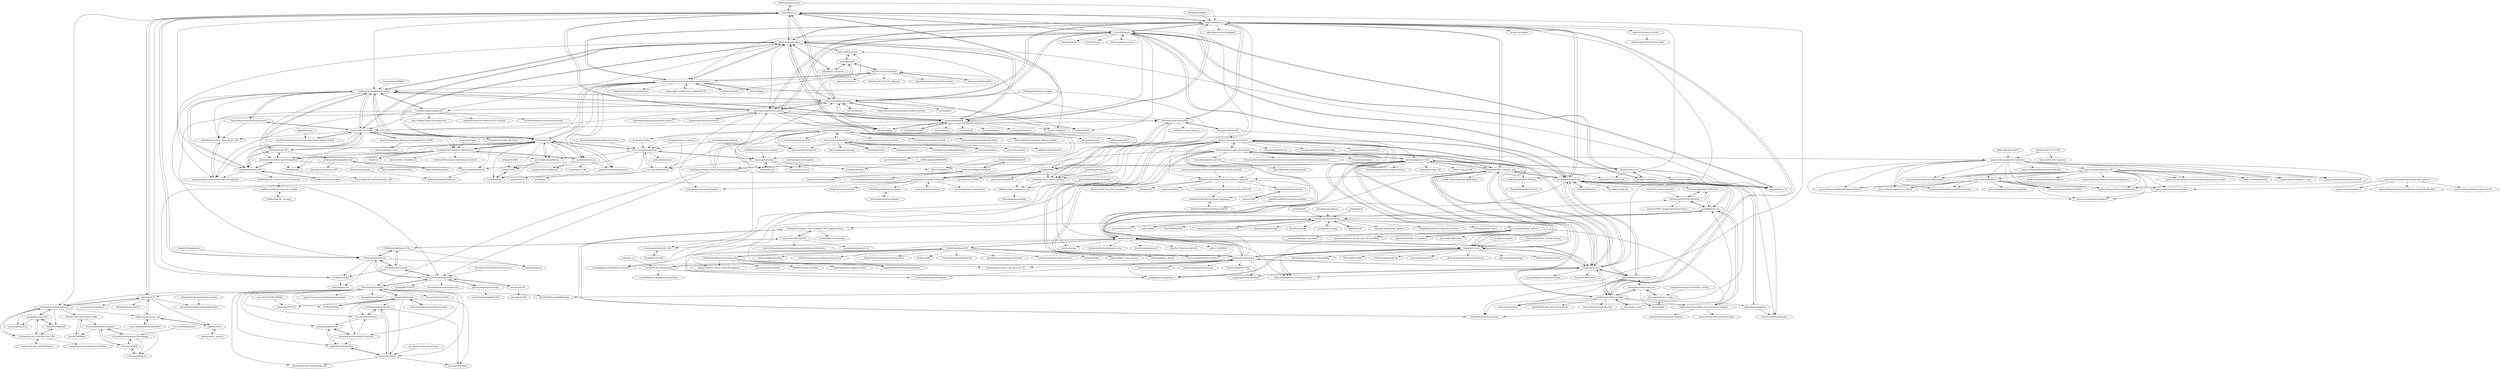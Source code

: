digraph G {
"PAIR-code/what-if-tool" -> "tensorflow/tcav" ["e"=1]
"PAIR-code/what-if-tool" -> "PAIR-code/saliency" ["e"=1]
"keras-team/keras-tuner" -> "sicara/tf-explain" ["e"=1]
"pbiecek/xai_resources" -> "albermax/innvestigate" ["e"=1]
"pbiecek/xai_resources" -> "samzabdiel/XAI" ["e"=1]
"CSAILVision/IBD" -> "ruthcfong/net2vec"
"MisaOgura/flashtorch" -> "facebookresearch/TorchRay" ["e"=1]
"MisaOgura/flashtorch" -> "haofanwang/Score-CAM" ["e"=1]
"MisaOgura/flashtorch" -> "kazuto1011/grad-cam-pytorch" ["e"=1]
"1Konny/gradcam_plus_plus-pytorch" -> "adityac94/Grad_CAM_plus_plus"
"1Konny/gradcam_plus_plus-pytorch" -> "Stephenfang51/Grad_CAM_Pytorch-1.01"
"1Konny/gradcam_plus_plus-pytorch" -> "yizt/Grad-CAM.pytorch"
"1Konny/gradcam_plus_plus-pytorch" -> "pooya-mohammadi/yolov5-gradcam"
"1Konny/gradcam_plus_plus-pytorch" -> "Caoliangjie/pytorch-gradcam-resnet50"
"1Konny/gradcam_plus_plus-pytorch" -> "kazuto1011/grad-cam-pytorch"
"1Konny/gradcam_plus_plus-pytorch" -> "haofanwang/Score-CAM"
"1Konny/gradcam_plus_plus-pytorch" -> "frgfm/torch-cam"
"1Konny/gradcam_plus_plus-pytorch" -> "FrancescoSaverioZuppichini/A-journey-into-Convolutional-Neural-Network-visualization-" ["e"=1]
"1Konny/gradcam_plus_plus-pytorch" -> "alokwhitewolf/Guided-Attention-Inference-Network"
"1Konny/gradcam_plus_plus-pytorch" -> "clovaai/wsolevaluation" ["e"=1]
"1Konny/gradcam_plus_plus-pytorch" -> "ramprs/grad-cam"
"1Konny/gradcam_plus_plus-pytorch" -> "jacobgil/pytorch-explain-black-box"
"1Konny/gradcam_plus_plus-pytorch" -> "bmsookim/gradcam.pytorch"
"marcotcr/anchor" -> "marcoancona/DeepExplain" ["e"=1]
"cvhciKIT/sloth" -> "heuritech/convnets-keras" ["e"=1]
"tobegit3hub/simple_tensorflow_serving" -> "hiveml/simple-ml-serving" ["e"=1]
"scutan90/CNN-Visualization" -> "scutan90/Breast-imaging-Deeplearning"
"scutan90/CNN-Visualization" -> "yizt/Grad-CAM.pytorch"
"scutan90/CNN-Visualization" -> "Captain1986/CaptainBlackboard" ["e"=1]
"albermax/innvestigate" -> "sebastian-lapuschkin/lrp_toolbox"
"albermax/innvestigate" -> "marcoancona/DeepExplain"
"albermax/innvestigate" -> "chr5tphr/zennit"
"albermax/innvestigate" -> "sicara/tf-explain"
"albermax/innvestigate" -> "understandable-machine-intelligence-lab/Quantus"
"albermax/innvestigate" -> "ArrasL/LRP_for_LSTM"
"albermax/innvestigate" -> "kundajelab/deeplift"
"albermax/innvestigate" -> "pytorch/captum" ["e"=1]
"albermax/innvestigate" -> "PAIR-code/saliency"
"albermax/innvestigate" -> "pbiecek/xai_resources" ["e"=1]
"albermax/innvestigate" -> "Trusted-AI/AIX360" ["e"=1]
"albermax/innvestigate" -> "moboehle/Pytorch-LRP"
"albermax/innvestigate" -> "tensorflow/tcav"
"albermax/innvestigate" -> "raghakot/keras-vis" ["e"=1]
"albermax/innvestigate" -> "anguyen8/XAI-papers" ["e"=1]
"udacity/P1_Facial_Keypoints" -> "tdeboissiere/VGG16CAM-keras" ["e"=1]
"adityac94/Grad_CAM_plus_plus" -> "insikk/Grad-CAM-tensorflow"
"adityac94/Grad_CAM_plus_plus" -> "1Konny/gradcam_plus_plus-pytorch"
"adityac94/Grad_CAM_plus_plus" -> "Ankush96/grad-cam.tensorflow"
"adityac94/Grad_CAM_plus_plus" -> "haofanwang/Score-CAM"
"adityac94/Grad_CAM_plus_plus" -> "totti0223/gradcamplusplus"
"adityac94/Grad_CAM_plus_plus" -> "ramprs/grad-cam"
"adityac94/Grad_CAM_plus_plus" -> "jacobgil/keras-grad-cam"
"adityac94/Grad_CAM_plus_plus" -> "alokwhitewolf/Guided-Attention-Inference-Network"
"adityac94/Grad_CAM_plus_plus" -> "yiskw713/SmoothGradCAMplusplus"
"adityac94/Grad_CAM_plus_plus" -> "PAIR-code/saliency"
"mne-tools/mne-bids-pipeline" -> "wmvanvliet/mne-rsa" ["e"=1]
"sicara/tf-explain" -> "albermax/innvestigate"
"sicara/tf-explain" -> "keisen/tf-keras-vis"
"sicara/tf-explain" -> "marcoancona/DeepExplain"
"sicara/tf-explain" -> "raghakot/keras-vis" ["e"=1]
"sicara/tf-explain" -> "tensorflow/tcav"
"sicara/tf-explain" -> "PAIR-code/saliency"
"sicara/tf-explain" -> "keras-team/keras-tuner" ["e"=1]
"sicara/tf-explain" -> "SeldonIO/alibi" ["e"=1]
"sicara/tf-explain" -> "jacobgil/keras-grad-cam"
"sicara/tf-explain" -> "philipperemy/keract" ["e"=1]
"sicara/tf-explain" -> "ankurtaly/Integrated-Gradients"
"sicara/tf-explain" -> "tensorflow/lucid" ["e"=1]
"sicara/tf-explain" -> "kundajelab/deeplift"
"sicara/tf-explain" -> "understandable-machine-intelligence-lab/Quantus"
"sicara/tf-explain" -> "EthicalML/xai" ["e"=1]
"marcoancona/DeepExplain" -> "kundajelab/deeplift"
"marcoancona/DeepExplain" -> "albermax/innvestigate"
"marcoancona/DeepExplain" -> "sebastian-lapuschkin/lrp_toolbox"
"marcoancona/DeepExplain" -> "ankurtaly/Integrated-Gradients"
"marcoancona/DeepExplain" -> "sicara/tf-explain"
"marcoancona/DeepExplain" -> "lopusz/awesome-interpretable-machine-learning" ["e"=1]
"marcoancona/DeepExplain" -> "ArrasL/LRP_for_LSTM"
"marcoancona/DeepExplain" -> "pytorch/captum" ["e"=1]
"marcoancona/DeepExplain" -> "PAIR-code/saliency"
"marcoancona/DeepExplain" -> "1202kbs/Understanding-NN"
"marcoancona/DeepExplain" -> "SeldonIO/alibi" ["e"=1]
"marcoancona/DeepExplain" -> "oracle/skater" ["e"=1]
"marcoancona/DeepExplain" -> "anguyen8/XAI-papers" ["e"=1]
"marcoancona/DeepExplain" -> "tensorflow/tcav"
"marcoancona/DeepExplain" -> "marcotcr/anchor" ["e"=1]
"1202kbs/Understanding-NN" -> "atulshanbhag/Layerwise-Relevance-Propagation"
"1202kbs/Understanding-NN" -> "myc159/Deep-Taylor-Decomposition"
"1202kbs/Understanding-NN" -> "marcoancona/DeepExplain"
"1202kbs/Understanding-NN" -> "OpenXAIProject/PyConKorea2019-Tutorials"
"1202kbs/Understanding-NN" -> "dshieble/Tensorflow_Deep_Taylor_LRP"
"1202kbs/Understanding-NN" -> "sebastian-lapuschkin/lrp_toolbox"
"1202kbs/Understanding-NN" -> "1202kbs/Robustness-and-Interpretability"
"1202kbs/Understanding-NN" -> "albermax/innvestigate"
"1202kbs/Understanding-NN" -> "ArrasL/LRP_for_LSTM"
"atulshanbhag/Layerwise-Relevance-Propagation" -> "dshieble/Tensorflow_Deep_Taylor_LRP"
"lopusz/awesome-interpretable-machine-learning" -> "marcoancona/DeepExplain" ["e"=1]
"anguyen8/XAI-papers" -> "samzabdiel/XAI" ["e"=1]
"StanfordVL/taskonomy" -> "CSAILVision/NetDissect" ["e"=1]
"tensorflow/tcav" -> "amiratag/ACE"
"tensorflow/tcav" -> "adebayoj/sanity_checks_saliency"
"tensorflow/tcav" -> "PAIR-code/saliency"
"tensorflow/tcav" -> "yewsiang/ConceptBottleneck"
"tensorflow/tcav" -> "CSAILVision/NetDissect"
"tensorflow/tcav" -> "sicara/tf-explain"
"tensorflow/tcav" -> "kundajelab/deeplift"
"tensorflow/tcav" -> "albermax/innvestigate"
"tensorflow/tcav" -> "zqs1022/interpretableCNN"
"tensorflow/tcav" -> "zhiCHEN96/ConceptWhitening"
"tensorflow/tcav" -> "marcoancona/DeepExplain"
"tensorflow/tcav" -> "sebastian-lapuschkin/lrp_toolbox"
"tensorflow/tcav" -> "PAIR-code/what-if-tool" ["e"=1]
"tensorflow/tcav" -> "ankurtaly/Integrated-Gradients"
"tensorflow/tcav" -> "CSAILVision/IBD"
"Captain1986/CaptainBlackboard" -> "yizt/Grad-CAM.pytorch" ["e"=1]
"soerenab/AudioMNIST" -> "sebastian-lapuschkin/lrp_toolbox" ["e"=1]
"adebayoj/sanity_checks_saliency" -> "pankessel/adv_explanation_ref"
"CYHSM/awesome-neuro-ai-papers" -> "rsagroup/rsatoolbox" ["e"=1]
"stefanch/sGDML" -> "virelay/virelay" ["e"=1]
"eclique/keras-gradcam" -> "jacobgil/keras-grad-cam"
"eclique/keras-gradcam" -> "totti0223/gradcamplusplus"
"KamitaniLab/DeepImageReconstruction" -> "ViCCo-Group/thingsvision" ["e"=1]
"alokwhitewolf/Reinforcement-Learning" -> "alokwhitewolf/Visual-Attention-Model"
"moboehle/Pytorch-LRP" -> "fhvilshoj/TorchLRP"
"moboehle/Pytorch-LRP" -> "kaifishr/PyTorchRelevancePropagation"
"moboehle/Pytorch-LRP" -> "sebastian-lapuschkin/lrp_toolbox"
"moboehle/Pytorch-LRP" -> "AlexBinder/LRP_Pytorch_Resnets_Densenet"
"moboehle/Pytorch-LRP" -> "jrieke/cnn-interpretability" ["e"=1]
"moboehle/Pytorch-LRP" -> "ArrasL/LRP_for_LSTM"
"moboehle/Pytorch-LRP" -> "atulshanbhag/Layerwise-Relevance-Propagation"
"chaeyoung-lee/pytorch-CAM" -> "KangBK0120/CAM"
"alokwhitewolf/Video-frame-prediction-by-multi-scale-GAN" -> "alokwhitewolf/Class-Activation-Mappings" ["e"=1]
"GKalliatakis/Keras-VGG16-places365" -> "IBM/MAX-Scene-Classifier" ["e"=1]
"GKalliatakis/Keras-VGG16-places365" -> "CSAILVision/places365"
"GKalliatakis/Keras-VGG16-places365" -> "GKalliatakis/Keras-Application-Zoo"
"GKalliatakis/Keras-VGG16-places365" -> "vpulab/Semantic-Aware-Scene-Recognition"
"GKalliatakis/Keras-VGG16-places365" -> "chenyuntc/scene-baseline" ["e"=1]
"GKalliatakis/Keras-VGG16-places365" -> "wanglimin/MRCNN-Scene-Recognition" ["e"=1]
"dicarlolab/CORnet" -> "ViCCo-Group/thingsvision" ["e"=1]
"amiratag/InterpretationFragility" -> "pankessel/adv_explanation_ref"
"jrieke/cnn-interpretability" -> "moboehle/Pytorch-LRP" ["e"=1]
"kobiso/CBAM-keras" -> "jacobgil/keras-grad-cam" ["e"=1]
"mcdermottLab/pycochleagram" -> "jenellefeather/tfcochleagram"
"mcdermottLab/pycochleagram" -> "mcdermottLab/kelletal2018"
"mcdermottLab/pycochleagram" -> "snormanhaignere/natsound165-neuron2015"
"huybery/VisualizingCNN" -> "FHainzl/Visualizing_Understanding_CNN_Implementation"
"huybery/VisualizingCNN" -> "Reatris/Visualizing-and-Understanding-Convolutional-Networks"
"huybery/VisualizingCNN" -> "CSAILVision/NetDissect-Lite"
"huybery/VisualizingCNN" -> "sar-gupta/convisualize_nb"
"alokwhitewolf/Guided-Attention-Inference-Network" -> "AustinDoolittle/Pytorch-Gain"
"alokwhitewolf/Guided-Attention-Inference-Network" -> "ngxbac/GAIN"
"alokwhitewolf/Guided-Attention-Inference-Network" -> "hguosc/visual_attention_consistency" ["e"=1]
"alokwhitewolf/Guided-Attention-Inference-Network" -> "rctzeng/GAIN"
"alokwhitewolf/Guided-Attention-Inference-Network" -> "alokwhitewolf/Class-Activation-Mappings"
"alokwhitewolf/Guided-Attention-Inference-Network" -> "xiaomengyc/ACoL" ["e"=1]
"alokwhitewolf/Guided-Attention-Inference-Network" -> "alokwhitewolf/Video-frame-prediction-by-multi-scale-GAN" ["e"=1]
"eclique/RISE" -> "hysts/pytorch_D-RISE"
"eclique/RISE" -> "jacobgil/pytorch-explain-black-box"
"eclique/RISE" -> "princetonvisualai/HIVE"
"eclique/RISE" -> "adebayoj/sanity_checks_saliency"
"eclique/RISE" -> "facebookresearch/TorchRay"
"CSAILVision/NetDissect-Lite" -> "CSAILVision/NetDissect"
"CSAILVision/NetDissect-Lite" -> "davidbau/dissect" ["e"=1]
"CSAILVision/NetDissect-Lite" -> "zhoubolei/cnnvisualizer"
"CSAILVision/NetDissect-Lite" -> "huybery/VisualizingCNN"
"machine-perception-robotics-group/attention_branch_network" -> "alokwhitewolf/Guided-Attention-Inference-Network" ["e"=1]
"FHainzl/Visualizing_Understanding_CNN_Implementation" -> "kvfrans/feature-visualization"
"FHainzl/Visualizing_Understanding_CNN_Implementation" -> "mx54039q/cnn-visualizing" ["e"=1]
"FHainzl/Visualizing_Understanding_CNN_Implementation" -> "huybery/VisualizingCNN"
"hiveml/simple-ml-serving" -> "hiveml/tensorflow-grad-cam"
"hiveml/simple-ml-serving" -> "dlam/dotfiles"
"KangBK0120/CAM" -> "chaeyoung-lee/pytorch-CAM"
"zqs1022/explanatoryGraph" -> "zqs1022/partGraphForCNN"
"zqs1022/explanatoryGraph" -> "zqs1022/interpretableCNN"
"zqs1022/interpretableCNN" -> "ada-shen/ICNN"
"zqs1022/interpretableCNN" -> "zqs1022/explanatoryGraph"
"zqs1022/interpretableCNN" -> "ducminhkhoi/InterpretableCNN"
"zqs1022/interpretableCNN" -> "CSAILVision/NetDissect"
"zqs1022/interpretableCNN" -> "cfchen-duke/ProtoPNet"
"zqs1022/interpretableCNN" -> "hyliang96/CSGCNN"
"zqs1022/interpretableCNN" -> "zhoubolei/cnnvisualizer"
"rakhimovv/tcav" -> "mlomnitz/tcav_pytorch"
"rakhimovv/tcav" -> "chihkuanyeh/concept_exp"
"uchidalab/softmaxgradient-lrp" -> "JindongGu/Contrastive-LRP"
"uchidalab/softmaxgradient-lrp" -> "Sizhe-Chen/DAmageNet"
"PiotrDabkowski/pytorch-saliency" -> "karanchahal/SaliencyMapper"
"mcdermottLab/kelletal2018" -> "mcdermottLab/pycochleagram"
"mcdermottLab/kelletal2018" -> "ViCCo-Group/frrsa"
"AustinDoolittle/Pytorch-Gain" -> "ngxbac/GAIN"
"bmsookim/gradcam.pytorch" -> "bmsookim/wide-residual-network"
"hiveml/tensorflow-grad-cam" -> "hiveml/simple-ml-serving"
"hiveml/tensorflow-grad-cam" -> "Ankush96/grad-cam.tensorflow"
"hiveml/tensorflow-grad-cam" -> "insikk/Grad-CAM-tensorflow"
"hiveml/tensorflow-grad-cam" -> "dlam/dotfiles"
"alokwhitewolf/Class-Activation-Mappings" -> "alokwhitewolf/Visual-Attention-Model"
"mlomnitz/tcav_pytorch" -> "rakhimovv/tcav"
"karanchahal/SaliencyMapper" -> "PiotrDabkowski/pytorch-saliency"
"alokwhitewolf/Visual-Attention-Model" -> "alokwhitewolf/Class-Activation-Mappings"
"oneTaken/awesome_deep_learning_interpretability" -> "haofanwang/Score-CAM" ["e"=1]
"oneTaken/awesome_deep_learning_interpretability" -> "cfchen-duke/ProtoPNet" ["e"=1]
"oneTaken/awesome_deep_learning_interpretability" -> "zqs1022/interpretableCNN" ["e"=1]
"oneTaken/awesome_deep_learning_interpretability" -> "marcoancona/DeepExplain" ["e"=1]
"oneTaken/awesome_deep_learning_interpretability" -> "facebookresearch/TorchRay" ["e"=1]
"oneTaken/awesome_deep_learning_interpretability" -> "zhoubolei/CAM" ["e"=1]
"oneTaken/awesome_deep_learning_interpretability" -> "ankurtaly/Integrated-Gradients" ["e"=1]
"pytorch/captum" -> "kundajelab/deeplift" ["e"=1]
"pytorch/captum" -> "albermax/innvestigate" ["e"=1]
"TylerYep/torchinfo" -> "mert-kurttutan/torchview" ["e"=1]
"yizt/Grad-CAM.pytorch" -> "kazuto1011/grad-cam-pytorch"
"yizt/Grad-CAM.pytorch" -> "ramprs/grad-cam"
"yizt/Grad-CAM.pytorch" -> "frgfm/torch-cam"
"yizt/Grad-CAM.pytorch" -> "jacobgil/pytorch-grad-cam" ["e"=1]
"yizt/Grad-CAM.pytorch" -> "1Konny/gradcam_plus_plus-pytorch"
"yizt/Grad-CAM.pytorch" -> "Stephenfang51/Grad_CAM_Pytorch-1.01"
"yizt/Grad-CAM.pytorch" -> "ming71/mmdetection-annotated" ["e"=1]
"yizt/Grad-CAM.pytorch" -> "haofanwang/Score-CAM"
"yizt/Grad-CAM.pytorch" -> "zhoubolei/CAM"
"yizt/Grad-CAM.pytorch" -> "adityac94/Grad_CAM_plus_plus"
"yizt/Grad-CAM.pytorch" -> "Caoliangjie/pytorch-gradcam-resnet50"
"yizt/Grad-CAM.pytorch" -> "hhaAndroid/mmdetection-mini" ["e"=1]
"yizt/Grad-CAM.pytorch" -> "Jongchan/attention-module" ["e"=1]
"yizt/Grad-CAM.pytorch" -> "scutan90/CNN-Visualization"
"yizt/Grad-CAM.pytorch" -> "PeizeSun/SparseR-CNN" ["e"=1]
"rsagroup/rsatoolbox" -> "ahwillia/netrep" ["e"=1]
"rsagroup/rsatoolbox" -> "ViCCo-Group/frrsa"
"rsagroup/rsatoolbox" -> "ViCCo-Group/thingsvision"
"rsagroup/rsatoolbox" -> "cvnlab/GLMsingle"
"rsagroup/rsatoolbox" -> "cvai-roig-lab/Net2Brain"
"rsagroup/rsatoolbox" -> "wmvanvliet/mne-rsa"
"idiap/fullgrad-saliency" -> "adebayoj/sanity_checks_saliency"
"samzabdiel/XAI" -> "AI4LIFE-GROUP/OpenXAI"
"samzabdiel/XAI" -> "anguyen8/XAI-papers" ["e"=1]
"samzabdiel/XAI" -> "eclique/RISE"
"samzabdiel/XAI" -> "pbiecek/xai_resources" ["e"=1]
"frgfm/torch-cam" -> "jacobgil/pytorch-grad-cam" ["e"=1]
"frgfm/torch-cam" -> "haofanwang/Score-CAM"
"frgfm/torch-cam" -> "ramprs/grad-cam"
"frgfm/torch-cam" -> "yizt/Grad-CAM.pytorch"
"frgfm/torch-cam" -> "zhoubolei/CAM"
"frgfm/torch-cam" -> "utkuozbulak/pytorch-cnn-visualizations" ["e"=1]
"frgfm/torch-cam" -> "HobbitLong/SupContrast" ["e"=1]
"frgfm/torch-cam" -> "hila-chefer/Transformer-Explainability" ["e"=1]
"frgfm/torch-cam" -> "HiLab-git/SSL4MIS" ["e"=1]
"frgfm/torch-cam" -> "CoinCheung/pytorch-loss" ["e"=1]
"frgfm/torch-cam" -> "jeonsworld/ViT-pytorch" ["e"=1]
"frgfm/torch-cam" -> "dk-liang/Awesome-Visual-Transformer" ["e"=1]
"frgfm/torch-cam" -> "open-mmlab/mmpretrain" ["e"=1]
"frgfm/torch-cam" -> "1Konny/gradcam_plus_plus-pytorch"
"frgfm/torch-cam" -> "kazuto1011/grad-cam-pytorch"
"haofanwang/Score-CAM" -> "yiskw713/ScoreCAM"
"haofanwang/Score-CAM" -> "frgfm/torch-cam"
"haofanwang/Score-CAM" -> "adityac94/Grad_CAM_plus_plus"
"haofanwang/Score-CAM" -> "PengtaoJiang/LayerCAM-jittor"
"haofanwang/Score-CAM" -> "eclique/RISE"
"haofanwang/Score-CAM" -> "oneTaken/awesome_deep_learning_interpretability" ["e"=1]
"haofanwang/Score-CAM" -> "haofanwang/Awesome-Computer-Vision"
"haofanwang/Score-CAM" -> "1Konny/gradcam_plus_plus-pytorch"
"haofanwang/Score-CAM" -> "tabayashi0117/Score-CAM"
"haofanwang/Score-CAM" -> "yizt/Grad-CAM.pytorch"
"haofanwang/Score-CAM" -> "keisen/tf-keras-vis"
"haofanwang/Score-CAM" -> "wofmanaf/Group-CAM"
"julrog/nn_vis" -> "scutan90/CNN-Visualization" ["e"=1]
"wangyongjie-ntu/Awesome-explainable-AI" -> "understandable-machine-intelligence-lab/Quantus" ["e"=1]
"PengtaoJiang/LayerCAM-jittor" -> "PengtaoJiang/OAA-PyTorch" ["e"=1]
"chihkuanyeh/concept_exp" -> "arnav-gudibande/conceptSHAP"
"chihkuanyeh/concept_exp" -> "rakhimovv/tcav"
"chihkuanyeh/concept_exp" -> "amiratag/ACE"
"alvinwan/neural-backed-decision-trees" -> "zqs1022/interpretableCNN" ["e"=1]
"deel-ai/xplique" -> "understandable-machine-intelligence-lab/Quantus" ["e"=1]
"deel-ai/xplique" -> "AI4LIFE-GROUP/OpenXAI" ["e"=1]
"zxhuang1698/interpretability-by-parts" -> "M-Nauta/ProtoTree" ["e"=1]
"AlexBinder/LRP_Pytorch_Resnets_Densenet" -> "seulkiyeom/LRP_Pruning_toy_example"
"pooya-mohammadi/Face" -> "pooya-mohammadi/DataMiningwithPython"
"pooya-mohammadi/Face" -> "pooya-mohammadi/OpenCVPython"
"pooya-mohammadi/Face" -> "pooya-mohammadi/intro_to_python"
"pooya-mohammadi/Face" -> "pooya-mohammadi/crnn-pytorch"
"pooya-mohammadi/Face" -> "pooya-mohammadi/cycle-gan-fer"
"pooya-mohammadi/Face" -> "pooya-mohammadi/AdvancedDeepLearning"
"pooya-mohammadi/Face" -> "pooya-mohammadi/DeepLearningCodes"
"pooya-mohammadi/Face" -> "pooya-mohammadi/Covid-19-detection"
"fhvilshoj/TorchLRP" -> "kaifishr/PyTorchRelevancePropagation"
"fhvilshoj/TorchLRP" -> "moboehle/Pytorch-LRP"
"fhvilshoj/TorchLRP" -> "chr5tphr/zennit"
"fhvilshoj/TorchLRP" -> "uchidalab/softmaxgradient-lrp"
"fhvilshoj/TorchLRP" -> "sebastian-lapuschkin/lrp_toolbox"
"cfchen-duke/ProtoPNet" -> "M-Nauta/ProtoTree"
"cfchen-duke/ProtoPNet" -> "jdonnelly36/Deformable-ProtoPNet"
"cfchen-duke/ProtoPNet" -> "JackeyWang96/TesNet"
"cfchen-duke/ProtoPNet" -> "zju-vipa/ProtoPFormer"
"cfchen-duke/ProtoPNet" -> "zqs1022/interpretableCNN"
"cfchen-duke/ProtoPNet" -> "zhiCHEN96/ConceptWhitening"
"cfchen-duke/ProtoPNet" -> "M-Nauta/PIPNet"
"cfchen-duke/ProtoPNet" -> "fanconic/this-does-not-look-like-that"
"cfchen-duke/ProtoPNet" -> "hqhQAQ/EvalProtoPNet"
"cfchen-duke/ProtoPNet" -> "amiratag/ACE"
"cfchen-duke/ProtoPNet" -> "xmq1221/awesome-prototype-based-papers" ["e"=1]
"cfchen-duke/ProtoPNet" -> "yewsiang/ConceptBottleneck"
"cfchen-duke/ProtoPNet" -> "gmum/ProtoPool"
"cfchen-duke/ProtoPNet" -> "alinajadebarnett/iaiabl"
"cfchen-duke/ProtoPNet" -> "OscarcarLi/PrototypeDL"
"facebookresearch/TorchRay" -> "srebuffi/revisiting_saliency" ["e"=1]
"facebookresearch/TorchRay" -> "eclique/RISE"
"facebookresearch/TorchRay" -> "anguyen8/XAI-papers" ["e"=1]
"facebookresearch/TorchRay" -> "adebayoj/sanity_checks_saliency"
"facebookresearch/TorchRay" -> "MisaOgura/flashtorch" ["e"=1]
"facebookresearch/TorchRay" -> "pankessel/adv_explanation_ref"
"facebookresearch/TorchRay" -> "PAIR-code/saliency"
"pankessel/adv_explanation_ref" -> "fairwashing/fairwashing"
"arnav-gudibande/conceptSHAP" -> "chihkuanyeh/concept_exp"
"yewsiang/ConceptBottleneck" -> "mertyg/post-hoc-cbm"
"yewsiang/ConceptBottleneck" -> "Trustworthy-ML-Lab/Label-free-CBM"
"yewsiang/ConceptBottleneck" -> "mateoespinosa/cem" ["e"=1]
"yewsiang/ConceptBottleneck" -> "amiratag/ACE"
"yewsiang/ConceptBottleneck" -> "YueYANG1996/LaBo"
"yewsiang/ConceptBottleneck" -> "ssbin4/Closer-Intervention-CBM"
"yewsiang/ConceptBottleneck" -> "chihkuanyeh/concept_exp"
"seulkiyeom/LRP_pruning" -> "seulkiyeom/LRP_Pruning_toy_example"
"alewarne/Layerwise-Relevance-Propagation-for-LSTMs" -> "alewarne/explain-mlsec"
"alewarne/Layerwise-Relevance-Propagation-for-LSTMs" -> "ArrasL/LRP_for_LSTM"
"jenellefeather/tfcochleagram" -> "mcdermottLab/pycochleagram"
"Sizhe-Chen/DAmageNet" -> "uchidalab/softmaxgradient-lrp"
"amiratag/ACE" -> "chihkuanyeh/concept_exp"
"amiratag/ACE" -> "tensorflow/tcav"
"amiratag/ACE" -> "gyhandy/Visual-Reasoning-eXplanation"
"amiratag/ACE" -> "rakhimovv/tcav"
"amiratag/ACE" -> "pnxenopoulos/cav-keras"
"amiratag/ACE" -> "zhangrh93/InvertibleCE"
"amiratag/ACE" -> "yewsiang/ConceptBottleneck"
"keisen/tf-keras-vis" -> "sicara/tf-explain"
"keisen/tf-keras-vis" -> "philipperemy/keract" ["e"=1]
"keisen/tf-keras-vis" -> "haofanwang/Score-CAM"
"keisen/tf-keras-vis" -> "tabayashi0117/Score-CAM"
"keisen/tf-keras-vis" -> "raghakot/keras-vis" ["e"=1]
"keisen/tf-keras-vis" -> "totti0223/gradcamplusplus"
"keisen/tf-keras-vis" -> "PAIR-code/saliency"
"keisen/tf-keras-vis" -> "PengtaoJiang/LayerCAM-jittor"
"keisen/tf-keras-vis" -> "ZFTurbo/volumentations" ["e"=1]
"ngxbac/GAIN" -> "AustinDoolittle/Pytorch-Gain"
"seulkiyeom/LRP_Pruning_toy_example" -> "seulkiyeom/LRP_pruning"
"jacobgil/vit-explain" -> "frgfm/torch-cam" ["e"=1]
"Bobo-y/flexible-yolov5" -> "pooya-mohammadi/yolov5-gradcam" ["e"=1]
"chr5tphr/zennit" -> "rachtibat/LRP-eXplains-Transformers"
"chr5tphr/zennit" -> "rachtibat/zennit-crp"
"chr5tphr/zennit" -> "Julia-XAI/ExplainableAI.jl"
"chr5tphr/zennit" -> "virelay/corelay"
"chr5tphr/zennit" -> "virelay/virelay"
"chr5tphr/zennit" -> "fhvilshoj/TorchLRP"
"chr5tphr/zennit" -> "ViCCo-Group/thingsvision"
"chr5tphr/zennit" -> "understandable-machine-intelligence-lab/Quantus"
"chr5tphr/zennit" -> "maxdreyer/Reveal2Revise"
"chr5tphr/zennit" -> "annahedstroem/MetaQuantus"
"chr5tphr/zennit" -> "albermax/innvestigate"
"chr5tphr/zennit" -> "jim-berend/semanticlens"
"chr5tphr/zennit" -> "rodrigobdz/lrp"
"chr5tphr/zennit" -> "kaifishr/PyTorchRelevancePropagation"
"chr5tphr/zennit" -> "sebastian-lapuschkin/lrp_toolbox"
"understandable-machine-intelligence-lab/Quantus" -> "chr5tphr/zennit"
"understandable-machine-intelligence-lab/Quantus" -> "AI4LIFE-GROUP/OpenXAI"
"understandable-machine-intelligence-lab/Quantus" -> "deel-ai/xplique" ["e"=1]
"understandable-machine-intelligence-lab/Quantus" -> "rachtibat/LRP-eXplains-Transformers"
"understandable-machine-intelligence-lab/Quantus" -> "annahedstroem/MetaQuantus"
"understandable-machine-intelligence-lab/Quantus" -> "albermax/innvestigate"
"understandable-machine-intelligence-lab/Quantus" -> "rachtibat/zennit-crp"
"understandable-machine-intelligence-lab/Quantus" -> "wangyongjie-ntu/Awesome-explainable-AI" ["e"=1]
"understandable-machine-intelligence-lab/Quantus" -> "hbaniecki/adversarial-explainable-ai" ["e"=1]
"understandable-machine-intelligence-lab/Quantus" -> "Trusted-AI/AIX360" ["e"=1]
"understandable-machine-intelligence-lab/Quantus" -> "Julia-XAI/ExplainableAI.jl"
"understandable-machine-intelligence-lab/Quantus" -> "PAIR-code/saliency"
"understandable-machine-intelligence-lab/Quantus" -> "samzabdiel/XAI"
"understandable-machine-intelligence-lab/Quantus" -> "salesforce/OmniXAI" ["e"=1]
"understandable-machine-intelligence-lab/Quantus" -> "sebastian-lapuschkin/lrp_toolbox"
"xwying/torchshow" -> "mert-kurttutan/torchview"
"xwying/torchshow" -> "prs-eth/PCAccumulation" ["e"=1]
"ahwillia/netrep" -> "rsagroup/rsatoolbox" ["e"=1]
"patrickmineault/codebook" -> "ViCCo-Group/thingsvision" ["e"=1]
"patrickmineault/codebook" -> "rsagroup/rsatoolbox" ["e"=1]
"bethgelab/model-vs-human" -> "ViCCo-Group/thingsvision" ["e"=1]
"bethgelab/model-vs-human" -> "cvai-roig-lab/Net2Brain" ["e"=1]
"pooya-mohammadi/deep_utils" -> "pooya-mohammadi/crnn-pytorch"
"pooya-mohammadi/deep_utils" -> "pooya-mohammadi/AdvancedDeepLearning"
"pooya-mohammadi/deep_utils" -> "pooya-mohammadi/intro_to_python"
"pooya-mohammadi/deep_utils" -> "pooya-mohammadi/pooya-mohammadi"
"pooya-mohammadi/deep_utils" -> "pooya-mohammadi/face-detection-flask-nginx-gunicorn-docker"
"pooya-mohammadi/deep_utils" -> "pooya-mohammadi/cycle-gan-fer"
"pooya-mohammadi/deep_utils" -> "pooya-mohammadi/DataMiningwithPython"
"pooya-mohammadi/deep_utils" -> "pooya-mohammadi/Covid-19-detection"
"pooya-mohammadi/deep_utils" -> "pooya-mohammadi/DeepLearningIntro"
"pooya-mohammadi/deep_utils" -> "pooya-mohammadi/Face"
"pooya-mohammadi/deep_utils" -> "pooya-mohammadi/pooya-mohammadi.github.io"
"pooya-mohammadi/deep_utils" -> "pooya-mohammadi/OpenCVPython"
"pooya-mohammadi/deep_utils" -> "pooya-mohammadi/FER"
"pooya-mohammadi/deep_utils" -> "pooya-mohammadi/intro_to_git"
"pooya-mohammadi/deep_utils" -> "pooya-mohammadi/annotation2mask"
"Julia-XAI/ExplainableAI.jl" -> "virelay/virelay"
"Julia-XAI/ExplainableAI.jl" -> "virelay/corelay"
"Julia-XAI/ExplainableAI.jl" -> "chr5tphr/zennit"
"ViCCo-Group/thingsvision" -> "cvai-roig-lab/Net2Brain"
"ViCCo-Group/thingsvision" -> "virelay/virelay"
"ViCCo-Group/thingsvision" -> "Julia-XAI/ExplainableAI.jl"
"ViCCo-Group/thingsvision" -> "chr5tphr/zennit"
"ViCCo-Group/thingsvision" -> "gallantlab/himalaya" ["e"=1]
"ViCCo-Group/thingsvision" -> "virelay/corelay"
"ViCCo-Group/thingsvision" -> "rsagroup/rsatoolbox"
"M-Nauta/ProtoTree" -> "gmum/ProtoPool"
"M-Nauta/ProtoTree" -> "M-Nauta/PIPNet"
"M-Nauta/ProtoTree" -> "zju-vipa/ProtoPFormer"
"M-Nauta/ProtoTree" -> "jumpsnack/ViT-NeT"
"M-Nauta/ProtoTree" -> "cfchen-duke/ProtoPNet"
"M-Nauta/ProtoTree" -> "jdonnelly36/Deformable-ProtoPNet"
"M-Nauta/ProtoTree" -> "gmum/ProtoPShare"
"M-Nauta/ProtoTree" -> "archmaester/proto2proto"
"M-Nauta/ProtoTree" -> "zxhuang1698/interpretability-by-parts" ["e"=1]
"virelay/virelay" -> "virelay/corelay"
"virelay/corelay" -> "virelay/virelay"
"mims-harvard/GraphXAI" -> "AI4LIFE-GROUP/OpenXAI" ["e"=1]
"gyhandy/Group-Supervised-Learning" -> "gyhandy/Visual-Reasoning-eXplanation"
"ada-shen/ICNN" -> "zqs1022/interpretableCNN"
"ada-shen/ICNN" -> "ada-shen/icCNN"
"JackeyWang96/TesNet" -> "hqhQAQ/EvalProtoPNet"
"JackeyWang96/TesNet" -> "jdonnelly36/Deformable-ProtoPNet"
"salesforce/OmniXAI" -> "understandable-machine-intelligence-lab/Quantus" ["e"=1]
"salesforce/OmniXAI" -> "AI4LIFE-GROUP/OpenXAI" ["e"=1]
"lipiji/AIStartups" -> "jiweil/Visualizing-and-Understanding-Neural-Models-in-NLP" ["e"=1]
"jazzsaxmafia/video_to_sequence" -> "jazzsaxmafia/Weakly_detector" ["e"=1]
"pooya-mohammadi/yolov5-gradcam" -> "pooya-mohammadi/deep_utils"
"pooya-mohammadi/yolov5-gradcam" -> "pooya-mohammadi/crnn-pytorch"
"pooya-mohammadi/yolov5-gradcam" -> "pooya-mohammadi/intro_to_python"
"pooya-mohammadi/yolov5-gradcam" -> "pooya-mohammadi/AdvancedDeepLearning"
"pooya-mohammadi/yolov5-gradcam" -> "pooya-mohammadi/Face"
"pooya-mohammadi/yolov5-gradcam" -> "pooya-mohammadi/intro_to_git"
"pooya-mohammadi/yolov5-gradcam" -> "pooya-mohammadi/face-detection-flask-nginx-gunicorn-docker"
"pooya-mohammadi/yolov5-gradcam" -> "pooya-mohammadi/FER"
"pooya-mohammadi/yolov5-gradcam" -> "pooya-mohammadi/cycle-gan-fer"
"pooya-mohammadi/yolov5-gradcam" -> "pooya-mohammadi/annotation2mask"
"pooya-mohammadi/yolov5-gradcam" -> "pooya-mohammadi/DataMiningwithPython"
"pooya-mohammadi/yolov5-gradcam" -> "pooya-mohammadi/deep-utils-notebooks"
"pooya-mohammadi/yolov5-gradcam" -> "pooya-mohammadi/Covid-19-detection"
"pooya-mohammadi/yolov5-gradcam" -> "pooya-mohammadi/pooya-mohammadi"
"pooya-mohammadi/yolov5-gradcam" -> "pooya-mohammadi/OpenCVPython"
"pooya-mohammadi/crnn-pytorch" -> "pooya-mohammadi/cycle-gan-fer"
"OHBA-analysis/HMM-MAR" -> "cvnlab/GLMsingle" ["e"=1]
"inseq-team/inseq" -> "rachtibat/LRP-eXplains-Transformers" ["e"=1]
"mertyg/post-hoc-cbm" -> "Trustworthy-ML-Lab/Label-free-CBM"
"mertyg/post-hoc-cbm" -> "yewsiang/ConceptBottleneck"
"mertyg/post-hoc-cbm" -> "mateoespinosa/cem" ["e"=1]
"mertyg/post-hoc-cbm" -> "YueYANG1996/LaBo"
"cvai-roig-lab/Net2Brain" -> "ViCCo-Group/thingsvision"
"cvai-roig-lab/Net2Brain" -> "gifale95/NEST"
"cvai-roig-lab/Net2Brain" -> "styvesg/nsd" ["e"=1]
"kaifishr/PyTorchRelevancePropagation" -> "fhvilshoj/TorchLRP"
"kaifishr/PyTorchRelevancePropagation" -> "keio-smilab24/LRP-for-ResNet"
"kaifishr/PyTorchRelevancePropagation" -> "rodrigobdz/lrp"
"kaifishr/PyTorchRelevancePropagation" -> "moboehle/Pytorch-LRP"
"rodrigobdz/lrp" -> "Sara-mibo/LRP_EncoderDecoder_GRU"
"jdonnelly36/Deformable-ProtoPNet" -> "JackeyWang96/TesNet"
"jdonnelly36/Deformable-ProtoPNet" -> "hqhQAQ/EvalProtoPNet"
"jdonnelly36/Deformable-ProtoPNet" -> "zju-vipa/ProtoPFormer"
"archmaester/proto2proto" -> "gmum/ProtoPool"
"archmaester/proto2proto" -> "zju-vipa/ProtoPFormer"
"archmaester/proto2proto" -> "gmum/ProtoPShare"
"TommyZihao/Train_Custom_Dataset" -> "frgfm/torch-cam" ["e"=1]
"heuritech/convnets-keras" -> "jocicmarko/ultrasound-nerve-segmentation" ["e"=1]
"heuritech/convnets-keras" -> "jacobgil/keras-cam"
"heuritech/convnets-keras" -> "dandxy89/ImageModels"
"heuritech/convnets-keras" -> "EderSantana/seya" ["e"=1]
"heuritech/convnets-keras" -> "jacobgil/keras-dcgan" ["e"=1]
"heuritech/convnets-keras" -> "osh/KerasGAN" ["e"=1]
"heuritech/convnets-keras" -> "FHainzl/Visualizing_Understanding_CNN_Implementation"
"heuritech/convnets-keras" -> "uoguelph-mlrg/theano_alexnet" ["e"=1]
"heuritech/convnets-keras" -> "duggalrahul/AlexNet-Experiments-Keras"
"heuritech/convnets-keras" -> "DT42/squeezenet_demo" ["e"=1]
"heuritech/convnets-keras" -> "tdeboissiere/VGG16CAM-keras"
"heuritech/convnets-keras" -> "aurora95/Keras-FCN" ["e"=1]
"heuritech/convnets-keras" -> "keplr-io/hera" ["e"=1]
"heuritech/convnets-keras" -> "jazzsaxmafia/Weakly_detector"
"heuritech/convnets-keras" -> "titu1994/DenseNet" ["e"=1]
"zhoubolei/CAM" -> "ramprs/grad-cam"
"zhoubolei/CAM" -> "jazzsaxmafia/Weakly_detector"
"zhoubolei/CAM" -> "CSAILVision/places365"
"zhoubolei/CAM" -> "jacobgil/pytorch-grad-cam" ["e"=1]
"zhoubolei/CAM" -> "jiwoon-ahn/psa" ["e"=1]
"zhoubolei/CAM" -> "utkuozbulak/pytorch-cnn-visualizations" ["e"=1]
"zhoubolei/CAM" -> "frgfm/torch-cam"
"zhoubolei/CAM" -> "jacobgil/keras-cam"
"zhoubolei/CAM" -> "msracver/Deformable-ConvNets" ["e"=1]
"zhoubolei/CAM" -> "AlexHex7/Non-local_pytorch" ["e"=1]
"zhoubolei/CAM" -> "junfu1115/DANet" ["e"=1]
"zhoubolei/CAM" -> "chaeyoung-lee/pytorch-CAM"
"zhoubolei/CAM" -> "kazuto1011/grad-cam-pytorch"
"zhoubolei/CAM" -> "shelhamer/fcn.berkeleyvision.org" ["e"=1]
"zhoubolei/CAM" -> "lucasb-eyer/pydensecrf" ["e"=1]
"johnmarktaylor91/torchlens" -> "ViCCo-Group/thingsvision"
"johnmarktaylor91/torchlens" -> "rsagroup/rsatoolbox"
"johnmarktaylor91/torchlens" -> "KamitaniLab/GenericObjectDecoding" ["e"=1]
"johnmarktaylor91/torchlens" -> "mert-kurttutan/torchview"
"johnmarktaylor91/torchlens" -> "spfrommer/torchexplorer"
"johnmarktaylor91/torchlens" -> "cvai-roig-lab/Net2Brain"
"johnmarktaylor91/torchlens" -> "johnmarktaylor91/pytorch_feature_analysis"
"johnmarktaylor91/torchlens" -> "dicarlolab/vonenet" ["e"=1]
"johnmarktaylor91/torchlens" -> "ndif-team/nnsight" ["e"=1]
"johnmarktaylor91/torchlens" -> "archinetai/surgeon-pytorch" ["e"=1]
"johnmarktaylor91/torchlens" -> "dicarlolab/CORnet" ["e"=1]
"johnmarktaylor91/torchlens" -> "neurreps/awesome-neural-geometry" ["e"=1]
"johnmarktaylor91/torchlens" -> "TransformerLensOrg/CircuitsVis" ["e"=1]
"johnmarktaylor91/torchlens" -> "ViCCo-Group/frrsa"
"johnmarktaylor91/torchlens" -> "ahwillia/netrep" ["e"=1]
"mert-kurttutan/torchview" -> "TylerYep/torchinfo" ["e"=1]
"mert-kurttutan/torchview" -> "johnmarktaylor91/torchlens"
"mert-kurttutan/torchview" -> "szagoruyko/pytorchviz" ["e"=1]
"mert-kurttutan/torchview" -> "xwying/torchshow"
"mert-kurttutan/torchview" -> "CalculatedContent/WeightWatcher" ["e"=1]
"mert-kurttutan/torchview" -> "pytorch/tensordict" ["e"=1]
"mert-kurttutan/torchview" -> "spfrommer/torchexplorer"
"mert-kurttutan/torchview" -> "Lightning-AI/torchmetrics" ["e"=1]
"mert-kurttutan/torchview" -> "patrick-kidger/torchtyping" ["e"=1]
"ramprs/grad-cam" -> "jacobgil/keras-grad-cam"
"ramprs/grad-cam" -> "zhoubolei/CAM"
"ramprs/grad-cam" -> "jacobgil/pytorch-grad-cam" ["e"=1]
"ramprs/grad-cam" -> "kazuto1011/grad-cam-pytorch"
"ramprs/grad-cam" -> "yizt/Grad-CAM.pytorch"
"ramprs/grad-cam" -> "frgfm/torch-cam"
"ramprs/grad-cam" -> "insikk/Grad-CAM-tensorflow"
"ramprs/grad-cam" -> "adityac94/Grad_CAM_plus_plus"
"ramprs/grad-cam" -> "Ankush96/grad-cam.tensorflow"
"ramprs/grad-cam" -> "Jongchan/attention-module" ["e"=1]
"ramprs/grad-cam" -> "utkuozbulak/pytorch-cnn-visualizations" ["e"=1]
"ramprs/grad-cam" -> "luuuyi/CBAM.PyTorch" ["e"=1]
"ramprs/grad-cam" -> "yosinski/deep-visualization-toolbox" ["e"=1]
"ramprs/grad-cam" -> "PAIR-code/saliency"
"ramprs/grad-cam" -> "1Konny/gradcam_plus_plus-pytorch"
"CSAILVision/places365" -> "GKalliatakis/Keras-VGG16-places365"
"CSAILVision/places365" -> "zhoubolei/CAM"
"CSAILVision/places365" -> "zhoubolei/places_devkit"
"CSAILVision/places365" -> "ethereon/caffe-tensorflow" ["e"=1]
"CSAILVision/places365" -> "CSAILVision/semantic-segmentation-pytorch" ["e"=1]
"CSAILVision/places365" -> "wanglimin/MRCNN-Scene-Recognition" ["e"=1]
"CSAILVision/places365" -> "filipradenovic/cnnimageretrieval-pytorch" ["e"=1]
"CSAILVision/places365" -> "Relja/netvlad" ["e"=1]
"CSAILVision/places365" -> "CharlesShang/FastMaskRCNN" ["e"=1]
"CSAILVision/places365" -> "yjxiong/temporal-segment-networks" ["e"=1]
"CSAILVision/places365" -> "msracver/Deformable-ConvNets" ["e"=1]
"CSAILVision/places365" -> "Cadene/pretrained-models.pytorch" ["e"=1]
"CSAILVision/places365" -> "vpulab/Semantic-Aware-Scene-Recognition"
"CSAILVision/places365" -> "hszhao/PSPNet" ["e"=1]
"CSAILVision/places365" -> "longcw/faster_rcnn_pytorch" ["e"=1]
"jacobgil/keras-dcgan" -> "heuritech/convnets-keras" ["e"=1]
"sebastian-lapuschkin/lrp_toolbox" -> "VigneshSrinivasan10/interprettensor"
"sebastian-lapuschkin/lrp_toolbox" -> "ArrasL/LRP_for_LSTM"
"sebastian-lapuschkin/lrp_toolbox" -> "albermax/innvestigate"
"sebastian-lapuschkin/lrp_toolbox" -> "moboehle/Pytorch-LRP"
"sebastian-lapuschkin/lrp_toolbox" -> "dshieble/Tensorflow_Deep_Taylor_LRP"
"sebastian-lapuschkin/lrp_toolbox" -> "fhvilshoj/TorchLRP"
"sebastian-lapuschkin/lrp_toolbox" -> "atulshanbhag/Layerwise-Relevance-Propagation"
"sebastian-lapuschkin/lrp_toolbox" -> "marcoancona/DeepExplain"
"sebastian-lapuschkin/lrp_toolbox" -> "rachtibat/LRP-eXplains-Transformers"
"sebastian-lapuschkin/lrp_toolbox" -> "chr5tphr/zennit"
"sebastian-lapuschkin/lrp_toolbox" -> "kaifishr/PyTorchRelevancePropagation"
"sebastian-lapuschkin/lrp_toolbox" -> "1202kbs/Understanding-NN"
"sebastian-lapuschkin/lrp_toolbox" -> "kundajelab/deeplift"
"YueYANG1996/LaBo" -> "Trustworthy-ML-Lab/Label-free-CBM"
"YueYANG1996/LaBo" -> "mertyg/post-hoc-cbm"
"jazzsaxmafia/Weakly_detector" -> "zhoubolei/CAM"
"jazzsaxmafia/Weakly_detector" -> "philipperemy/tensorflow-class-activation-mapping"
"jazzsaxmafia/Weakly_detector" -> "jazzsaxmafia/video_to_sequence" ["e"=1]
"jazzsaxmafia/Weakly_detector" -> "gcucurull/CAM-Python"
"jazzsaxmafia/Weakly_detector" -> "jazzsaxmafia/dcgan_tensorflow"
"jazzsaxmafia/Weakly_detector" -> "jazzsaxmafia/show_attend_and_tell.tensorflow" ["e"=1]
"AI4LIFE-GROUP/OpenXAI" -> "abacusai/xai-bench"
"AI4LIFE-GROUP/OpenXAI" -> "understandable-machine-intelligence-lab/Quantus"
"AI4LIFE-GROUP/OpenXAI" -> "AI4LIFE-GROUP/LLM_Explainer"
"AI4LIFE-GROUP/OpenXAI" -> "mims-harvard/GraphXAI" ["e"=1]
"AI4LIFE-GROUP/OpenXAI" -> "samzabdiel/XAI"
"AI4LIFE-GROUP/OpenXAI" -> "SinaMohseni/Awesome-XAI-Evaluation"
"rachtibat/zennit-crp" -> "chr5tphr/zennit"
"rachtibat/zennit-crp" -> "rachtibat/LRP-eXplains-Transformers"
"rachtibat/zennit-crp" -> "maxdreyer/Reveal2Revise"
"rachtibat/zennit-crp" -> "annahedstroem/MetaQuantus"
"rachtibat/zennit-crp" -> "jim-berend/semanticlens"
"rachtibat/zennit-crp" -> "maxdreyer/L-CRP"
"zju-vipa/ProtoPFormer" -> "archmaester/proto2proto"
"zju-vipa/ProtoPFormer" -> "JackeyWang96/TesNet"
"pooya-mohammadi/audio-classification-pytorch" -> "pooya-mohammadi/git_01"
"pooya-mohammadi/audio-classification-pytorch" -> "pooya-mohammadi/Covid-19-detection"
"pooya-mohammadi/audio-classification-pytorch" -> "pooya-mohammadi/pytorch-lightning-image-classification"
"pooya-mohammadi/audio-classification-pytorch" -> "pooya-mohammadi/minio-nginx-service"
"zju-vipa/awesome-neural-trees" -> "gmum/ProtoPool" ["e"=1]
"hqhQAQ/EvalProtoPNet" -> "JackeyWang96/TesNet"
"hqhQAQ/EvalProtoPNet" -> "gmum/ProtoPool"
"gmum/ProtoPool" -> "gmum/ProtoPShare"
"gmum/ProtoPool" -> "archmaester/proto2proto"
"gmum/ProtoPool" -> "fanconic/this-does-not-look-like-that"
"gmum/ProtoPool" -> "hqhQAQ/EvalProtoPNet"
"jocicmarko/ultrasound-nerve-segmentation" -> "heuritech/convnets-keras" ["e"=1]
"rigvedrs/YOLO-V11-CAM" -> "pooya-mohammadi/yolov5-gradcam"
"rigvedrs/YOLO-V11-CAM" -> "Spritan/YOLOv8_Explainer"
"kundajelab/deeplift" -> "marcoancona/DeepExplain"
"kundajelab/deeplift" -> "kundajelab/tfmodisco" ["e"=1]
"kundajelab/deeplift" -> "ankurtaly/Integrated-Gradients"
"kundajelab/deeplift" -> "kundajelab/dragonn" ["e"=1]
"kundajelab/deeplift" -> "davek44/Basset" ["e"=1]
"kundajelab/deeplift" -> "calico/basenji" ["e"=1]
"kundajelab/deeplift" -> "pytorch/captum" ["e"=1]
"kundajelab/deeplift" -> "albermax/innvestigate"
"kundajelab/deeplift" -> "tensorflow/tcav"
"kundajelab/deeplift" -> "Trusted-AI/AIX360" ["e"=1]
"kundajelab/deeplift" -> "sebastian-lapuschkin/lrp_toolbox"
"kundajelab/deeplift" -> "PAIR-code/saliency"
"kundajelab/deeplift" -> "SeldonIO/alibi" ["e"=1]
"kundajelab/deeplift" -> "kundajelab/bpnet" ["e"=1]
"kundajelab/deeplift" -> "ArrasL/LRP_for_LSTM"
"kvfrans/feature-visualization" -> "FHainzl/Visualizing_Understanding_CNN_Implementation"
"jiweil/Visualizing-and-Understanding-Neural-Models-in-NLP" -> "ArrasL/LRP_for_LSTM"
"jacobgil/keras-cam" -> "jacobgil/keras-grad-cam"
"jacobgil/keras-cam" -> "tdeboissiere/VGG16CAM-keras"
"jacobgil/keras-cam" -> "philipperemy/tensorflow-class-activation-mapping"
"jacobgil/keras-cam" -> "heuritech/convnets-keras"
"jacobgil/keras-cam" -> "zhoubolei/CAM"
"jacobgil/keras-cam" -> "alexisbcook/ResNetCAM-keras" ["e"=1]
"tdeboissiere/VGG16CAM-keras" -> "jacobgil/keras-cam"
"tdeboissiere/VGG16CAM-keras" -> "alexisbcook/ResNetCAM-keras" ["e"=1]
"tdeboissiere/VGG16CAM-keras" -> "udacity/CVND---Image-Captioning-Project" ["e"=1]
"osh/KerasGAN" -> "heuritech/convnets-keras" ["e"=1]
"keplr-io/hera" -> "heuritech/convnets-keras" ["e"=1]
"M-Nauta/PIPNet" -> "M-Nauta/ProtoTree"
"chou141253/FGVC-HERBS" -> "jumpsnack/ViT-NeT" ["e"=1]
"Trustworthy-ML-Lab/Label-free-CBM" -> "mertyg/post-hoc-cbm"
"Trustworthy-ML-Lab/Label-free-CBM" -> "Trustworthy-ML-Lab/CLIP-dissect"
"Trustworthy-ML-Lab/Label-free-CBM" -> "YueYANG1996/LaBo"
"Trustworthy-ML-Lab/Label-free-CBM" -> "yewsiang/ConceptBottleneck"
"Trustworthy-ML-Lab/Label-free-CBM" -> "konpanousis/ConceptDiscoveryModels"
"kundajelab/dragonn" -> "kundajelab/deeplift" ["e"=1]
"ssbin4/Closer-Intervention-CBM" -> "edong6768/Malet"
"ssbin4/Closer-Intervention-CBM" -> "LOG-postech/SAM-overparam"
"Trustworthy-ML-Lab/CLIP-dissect" -> "Trustworthy-ML-Lab/Label-free-CBM"
"flyyufelix/cnn_finetune" -> "heuritech/convnets-keras" ["e"=1]
"spfrommer/torchexplorer" -> "johnmarktaylor91/torchlens"
"raghakot/keras-vis" -> "jacobgil/keras-grad-cam" ["e"=1]
"raghakot/keras-vis" -> "sicara/tf-explain" ["e"=1]
"jacobgil/keras-grad-cam" -> "jacobgil/keras-cam"
"jacobgil/keras-grad-cam" -> "insikk/Grad-CAM-tensorflow"
"jacobgil/keras-grad-cam" -> "ramprs/grad-cam"
"jacobgil/keras-grad-cam" -> "Ankush96/grad-cam.tensorflow"
"jacobgil/keras-grad-cam" -> "eclique/keras-gradcam"
"jacobgil/keras-grad-cam" -> "raghakot/keras-vis" ["e"=1]
"jacobgil/keras-grad-cam" -> "adityac94/Grad_CAM_plus_plus"
"jacobgil/keras-grad-cam" -> "kobiso/CBAM-keras" ["e"=1]
"jacobgil/keras-grad-cam" -> "vense/keras-grad-cam"
"jacobgil/keras-grad-cam" -> "sicara/tf-explain"
"jacobgil/keras-grad-cam" -> "PAIR-code/saliency"
"jacobgil/keras-grad-cam" -> "zhoubolei/CAM"
"jacobgil/keras-grad-cam" -> "val-iisc/cnn-fixations"
"jacobgil/keras-grad-cam" -> "kazuto1011/grad-cam-pytorch"
"jacobgil/keras-grad-cam" -> "alexisbcook/ResNetCAM-keras" ["e"=1]
"ankurtaly/Integrated-Gradients" -> "TianhongDai/integrated-gradient-pytorch" ["e"=1]
"ankurtaly/Integrated-Gradients" -> "kundajelab/deeplift"
"ankurtaly/Integrated-Gradients" -> "hiranumn/IntegratedGradients"
"ankurtaly/Integrated-Gradients" -> "marcoancona/DeepExplain"
"ankurtaly/Integrated-Gradients" -> "PAIR-code/saliency"
"ankurtaly/Integrated-Gradients" -> "jacobgil/pytorch-explain-black-box"
"ankurtaly/Integrated-Gradients" -> "pytorch/captum" ["e"=1]
"ankurtaly/Integrated-Gradients" -> "facebookresearch/TorchRay"
"ankurtaly/Integrated-Gradients" -> "tensorflow/tcav"
"ankurtaly/Integrated-Gradients" -> "sicara/tf-explain"
"ankurtaly/Integrated-Gradients" -> "albermax/innvestigate"
"ankurtaly/Integrated-Gradients" -> "adebayoj/sanity_checks_saliency"
"ankurtaly/Integrated-Gradients" -> "yulongwang12/visual-attribution"
"ankurtaly/Integrated-Gradients" -> "sebastian-lapuschkin/lrp_toolbox"
"ankurtaly/Integrated-Gradients" -> "CSAILVision/NetDissect"
"szagoruyko/functional-zoo" -> "jacobgil/pytorch-explain-black-box" ["e"=1]
"etri-crossmodal/gbswt5" -> "LOG-postech/rethinking-LLM-pruning"
"distillpub/template" -> "PAIR-code/saliency" ["e"=1]
"VigneshSrinivasan10/interprettensor" -> "sebastian-lapuschkin/lrp_toolbox"
"VigneshSrinivasan10/interprettensor" -> "ArrasL/LRP_for_LSTM"
"VigneshSrinivasan10/interprettensor" -> "dshieble/Tensorflow_Deep_Taylor_LRP"
"dshieble/Tensorflow_Deep_Taylor_LRP" -> "atulshanbhag/Layerwise-Relevance-Propagation"
"Ankush96/grad-cam.tensorflow" -> "insikk/Grad-CAM-tensorflow"
"Ankush96/grad-cam.tensorflow" -> "jacobgil/keras-grad-cam"
"Ankush96/grad-cam.tensorflow" -> "hiveml/tensorflow-grad-cam"
"Ankush96/grad-cam.tensorflow" -> "adityac94/Grad_CAM_plus_plus"
"Ankush96/grad-cam.tensorflow" -> "val-iisc/cnn-fixations"
"Ankush96/grad-cam.tensorflow" -> "kvfrans/feature-visualization"
"Ankush96/grad-cam.tensorflow" -> "ramprs/grad-cam"
"rachtibat/LRP-eXplains-Transformers" -> "chr5tphr/zennit"
"rachtibat/LRP-eXplains-Transformers" -> "rachtibat/zennit-crp"
"rachtibat/LRP-eXplains-Transformers" -> "AmeenAli/XAI_Transformers"
"rachtibat/LRP-eXplains-Transformers" -> "erfanhatefi/Pruning-by-eXplaining-in-PyTorch"
"rachtibat/LRP-eXplains-Transformers" -> "jim-berend/semanticlens"
"rachtibat/LRP-eXplains-Transformers" -> "rodrigobdz/lrp"
"rachtibat/LRP-eXplains-Transformers" -> "Julia-XAI/ExplainableAI.jl"
"rachtibat/LRP-eXplains-Transformers" -> "kaifishr/PyTorchRelevancePropagation"
"rachtibat/LRP-eXplains-Transformers" -> "lkopf/cosy"
"edong6768/Malet" -> "ssbin4/Closer-Intervention-CBM"
"dilyabareeva/quanda" -> "aleks-krasowski/PINNfluence"
"LOG-postech/SAM-overparam" -> "LOG-postech/Sassha"
"LOG-postech/SAM-overparam" -> "edong6768/Malet"
"LOG-postech/SAM-overparam" -> "LOG-postech/ZIP"
"LOG-postech/SAM-overparam" -> "LOG-postech/rethinking-LLM-pruning"
"philipperemy/tensorflow-class-activation-mapping" -> "markdtw/class-activation-mapping"
"philipperemy/tensorflow-class-activation-mapping" -> "jacobgil/keras-cam"
"philipperemy/tensorflow-class-activation-mapping" -> "wpydcr/tf-slim-Class-Activation-Map"
"insikk/Grad-CAM-tensorflow" -> "Ankush96/grad-cam.tensorflow"
"insikk/Grad-CAM-tensorflow" -> "jacobgil/keras-grad-cam"
"insikk/Grad-CAM-tensorflow" -> "val-iisc/cnn-fixations"
"insikk/Grad-CAM-tensorflow" -> "hiveml/tensorflow-grad-cam"
"insikk/Grad-CAM-tensorflow" -> "adityac94/Grad_CAM_plus_plus"
"insikk/Grad-CAM-tensorflow" -> "ramprs/grad-cam"
"insikk/Grad-CAM-tensorflow" -> "philipperemy/tensorflow-class-activation-mapping"
"insikk/Grad-CAM-tensorflow" -> "eclique/keras-gradcam"
"insikk/Grad-CAM-tensorflow" -> "cydonia999/Grad-CAM-in-TensorFlow"
"insikk/Grad-CAM-tensorflow" -> "infocusp/tf_cnnvis" ["e"=1]
"insikk/Grad-CAM-tensorflow" -> "kvfrans/feature-visualization"
"insikk/Grad-CAM-tensorflow" -> "PAIR-code/saliency"
"insikk/Grad-CAM-tensorflow" -> "conan7882/CNN-Visualization" ["e"=1]
"alexisbcook/ResNetCAM-keras" -> "tdeboissiere/VGG16CAM-keras" ["e"=1]
"alexisbcook/ResNetCAM-keras" -> "jacobgil/keras-cam" ["e"=1]
"joeddav/devol" -> "heuritech/convnets-keras" ["e"=1]
"zhoubolei/cnnvisualizer" -> "CSAILVision/NetDissect"
"zhoubolei/cnnvisualizer" -> "CSAILVision/NetDissect-Lite"
"zhoubolei/cnnvisualizer" -> "zqs1022/interpretableCNN"
"zhoubolei/cnnvisualizer" -> "CSAILVision/IBD"
"CSAILVision/NetDissect" -> "CSAILVision/NetDissect-Lite"
"CSAILVision/NetDissect" -> "zhoubolei/cnnvisualizer"
"CSAILVision/NetDissect" -> "zqs1022/interpretableCNN"
"CSAILVision/NetDissect" -> "CSAILVision/IBD"
"CSAILVision/NetDissect" -> "tensorflow/tcav"
"CSAILVision/NetDissect" -> "davidbau/dissect" ["e"=1]
"CSAILVision/NetDissect" -> "ruthcfong/net2vec"
"infocusp/tf_cnnvis" -> "kvfrans/feature-visualization" ["e"=1]
"infocusp/tf_cnnvis" -> "insikk/Grad-CAM-tensorflow" ["e"=1]
"infocusp/tf_cnnvis" -> "jacobgil/keras-cam" ["e"=1]
"hiranumn/IntegratedGradients" -> "ankurtaly/Integrated-Gradients"
"LOG-postech/rethinking-LLM-pruning" -> "LOG-postech/ZIP"
"LOG-postech/rethinking-LLM-pruning" -> "LOG-postech/Sassha"
"LOG-postech/rethinking-LLM-pruning" -> "LOG-postech/SAM-overparam"
"jacobgil/pytorch-grad-cam" -> "frgfm/torch-cam" ["e"=1]
"philipperemy/keract" -> "sicara/tf-explain" ["e"=1]
"philipperemy/keract" -> "keisen/tf-keras-vis" ["e"=1]
"kohpangwei/influence-release" -> "adebayoj/sanity_checks_saliency" ["e"=1]
"kohpangwei/influence-release" -> "marcoancona/DeepExplain" ["e"=1]
"PAIR-code/saliency" -> "tensorflow/tcav"
"PAIR-code/saliency" -> "albermax/innvestigate"
"PAIR-code/saliency" -> "ankurtaly/Integrated-Gradients"
"PAIR-code/saliency" -> "marcoancona/DeepExplain"
"PAIR-code/saliency" -> "adebayoj/sanity_checks_saliency"
"PAIR-code/saliency" -> "insikk/Grad-CAM-tensorflow"
"PAIR-code/saliency" -> "sicara/tf-explain"
"PAIR-code/saliency" -> "facebookresearch/TorchRay"
"PAIR-code/saliency" -> "jacobgil/keras-grad-cam"
"PAIR-code/saliency" -> "pkmr06/pytorch-smoothgrad"
"PAIR-code/saliency" -> "adityac94/Grad_CAM_plus_plus"
"PAIR-code/saliency" -> "kundajelab/deeplift"
"PAIR-code/saliency" -> "understandable-machine-intelligence-lab/Quantus"
"PAIR-code/saliency" -> "experiencor/deep-viz-keras"
"PAIR-code/saliency" -> "imatge-upc/salgan" ["e"=1]
"ArrasL/LRP_for_LSTM" -> "alewarne/Layerwise-Relevance-Propagation-for-LSTMs"
"ArrasL/LRP_for_LSTM" -> "sebastian-lapuschkin/lrp_toolbox"
"ArrasL/LRP_for_LSTM" -> "VigneshSrinivasan10/interprettensor"
"ArrasL/LRP_for_LSTM" -> "jiweil/Visualizing-and-Understanding-Neural-Models-in-NLP"
"ArrasL/LRP_for_LSTM" -> "dshieble/Tensorflow_Deep_Taylor_LRP"
"ArrasL/LRP_for_LSTM" -> "fhvilshoj/TorchLRP"
"ArrasL/LRP_for_LSTM" -> "moboehle/Pytorch-LRP"
"ArrasL/LRP_for_LSTM" -> "atulshanbhag/Layerwise-Relevance-Propagation"
"ArrasL/LRP_for_LSTM" -> "chr5tphr/zennit"
"ArrasL/LRP_for_LSTM" -> "albermax/innvestigate"
"ArrasL/LRP_for_LSTM" -> "chengy6324/LSTM_LRP_factor"
"ArrasL/LRP_for_LSTM" -> "rachtibat/LRP-eXplains-Transformers"
"ArrasL/LRP_for_LSTM" -> "kaifishr/PyTorchRelevancePropagation"
"experiencor/deep-viz-keras" -> "sukritshankar/CNN-Saliency-Map"
"kazuto1011/grad-cam-pytorch" -> "ramprs/grad-cam"
"kazuto1011/grad-cam-pytorch" -> "yizt/Grad-CAM.pytorch"
"kazuto1011/grad-cam-pytorch" -> "zhoubolei/CAM"
"kazuto1011/grad-cam-pytorch" -> "jacobgil/pytorch-grad-cam" ["e"=1]
"kazuto1011/grad-cam-pytorch" -> "alokwhitewolf/Guided-Attention-Inference-Network"
"kazuto1011/grad-cam-pytorch" -> "utkuozbulak/pytorch-cnn-visualizations" ["e"=1]
"kazuto1011/grad-cam-pytorch" -> "1Konny/gradcam_plus_plus-pytorch"
"kazuto1011/grad-cam-pytorch" -> "frgfm/torch-cam"
"kazuto1011/grad-cam-pytorch" -> "Caoliangjie/pytorch-gradcam-resnet50"
"kazuto1011/grad-cam-pytorch" -> "jacobgil/keras-grad-cam"
"kazuto1011/grad-cam-pytorch" -> "clovaai/CutMix-PyTorch" ["e"=1]
"kazuto1011/grad-cam-pytorch" -> "zhanghang1989/PyTorch-Encoding" ["e"=1]
"kazuto1011/grad-cam-pytorch" -> "bearpaw/pytorch-classification" ["e"=1]
"kazuto1011/grad-cam-pytorch" -> "chaeyoung-lee/pytorch-CAM"
"kazuto1011/grad-cam-pytorch" -> "jiwoon-ahn/psa" ["e"=1]
"jacobgil/pytorch-explain-black-box" -> "ruthcfong/perturb_explanations"
"jacobgil/pytorch-explain-black-box" -> "eclique/RISE"
"jacobgil/pytorch-explain-black-box" -> "leelabcnbc/cnnvis-pytorch"
"jacobgil/pytorch-explain-black-box" -> "PiotrDabkowski/pytorch-saliency"
"jacobgil/pytorch-explain-black-box" -> "szagoruyko/functional-zoo" ["e"=1]
"jacobgil/pytorch-explain-black-box" -> "CSAILVision/IBD"
"jacobgil/pytorch-explain-black-box" -> "yulongwang12/visual-attribution"
"jim-berend/semanticlens" -> "aleks-krasowski/PINNfluence"
"LOG-postech/ZIP" -> "LOG-postech/Sassha"
"LOG-postech/ZIP" -> "LOG-postech/rethinking-LLM-pruning"
"LOG-postech/ZIP" -> "LOG-postech/SAM-overparam"
"LOG-postech/Sassha" -> "LOG-postech/ZIP"
"PAIR-code/what-if-tool" ["l"="45.203,26.096", "c"=68]
"tensorflow/tcav" ["l"="24.103,14.251"]
"PAIR-code/saliency" ["l"="24.097,14.35"]
"keras-team/keras-tuner" ["l"="45.637,25.918", "c"=68]
"sicara/tf-explain" ["l"="24.104,14.325"]
"pbiecek/xai_resources" ["l"="45.142,26.186", "c"=68]
"albermax/innvestigate" ["l"="24.158,14.289"]
"samzabdiel/XAI" ["l"="24.071,14.309"]
"CSAILVision/IBD" ["l"="24.057,14.236"]
"ruthcfong/net2vec" ["l"="24.05,14.211"]
"MisaOgura/flashtorch" ["l"="53.523,30.992", "c"=155]
"facebookresearch/TorchRay" ["l"="24.047,14.331"]
"haofanwang/Score-CAM" ["l"="23.985,14.416"]
"kazuto1011/grad-cam-pytorch" ["l"="24.015,14.484"]
"1Konny/gradcam_plus_plus-pytorch" ["l"="23.966,14.447"]
"adityac94/Grad_CAM_plus_plus" ["l"="24.033,14.429"]
"Stephenfang51/Grad_CAM_Pytorch-1.01" ["l"="23.937,14.457"]
"yizt/Grad-CAM.pytorch" ["l"="23.978,14.468"]
"pooya-mohammadi/yolov5-gradcam" ["l"="23.774,14.497"]
"Caoliangjie/pytorch-gradcam-resnet50" ["l"="23.992,14.446"]
"frgfm/torch-cam" ["l"="23.989,14.494"]
"FrancescoSaverioZuppichini/A-journey-into-Convolutional-Neural-Network-visualization-" ["l"="47.512,26.756", "c"=323]
"alokwhitewolf/Guided-Attention-Inference-Network" ["l"="23.955,14.508"]
"clovaai/wsolevaluation" ["l"="54.19,31.612", "c"=938]
"ramprs/grad-cam" ["l"="24.033,14.458"]
"jacobgil/pytorch-explain-black-box" ["l"="23.991,14.306"]
"bmsookim/gradcam.pytorch" ["l"="23.898,14.438"]
"marcotcr/anchor" ["l"="45.195,26.208", "c"=68]
"marcoancona/DeepExplain" ["l"="24.131,14.277"]
"cvhciKIT/sloth" ["l"="50.52,33.018", "c"=314]
"heuritech/convnets-keras" ["l"="24.163,14.512"]
"tobegit3hub/simple_tensorflow_serving" ["l"="58.049,23.423", "c"=161]
"hiveml/simple-ml-serving" ["l"="24.088,14.512"]
"scutan90/CNN-Visualization" ["l"="23.91,14.49"]
"scutan90/Breast-imaging-Deeplearning" ["l"="23.869,14.51"]
"Captain1986/CaptainBlackboard" ["l"="50.719,30.044", "c"=83]
"sebastian-lapuschkin/lrp_toolbox" ["l"="24.181,14.271"]
"chr5tphr/zennit" ["l"="24.227,14.304"]
"understandable-machine-intelligence-lab/Quantus" ["l"="24.165,14.315"]
"ArrasL/LRP_for_LSTM" ["l"="24.2,14.259"]
"kundajelab/deeplift" ["l"="24.128,14.299"]
"pytorch/captum" ["l"="50.955,29.638", "c"=83]
"Trusted-AI/AIX360" ["l"="45.155,26.141", "c"=68]
"moboehle/Pytorch-LRP" ["l"="24.217,14.252"]
"raghakot/keras-vis" ["l"="50.472,33.257", "c"=314]
"anguyen8/XAI-papers" ["l"="23.591,14.831", "c"=728]
"udacity/P1_Facial_Keypoints" ["l"="49.133,27.764", "c"=1018]
"tdeboissiere/VGG16CAM-keras" ["l"="24.144,14.53"]
"insikk/Grad-CAM-tensorflow" ["l"="24.088,14.438"]
"Ankush96/grad-cam.tensorflow" ["l"="24.073,14.454"]
"totti0223/gradcamplusplus" ["l"="24.042,14.399"]
"jacobgil/keras-grad-cam" ["l"="24.069,14.429"]
"yiskw713/SmoothGradCAMplusplus" ["l"="24.056,14.476"]
"mne-tools/mne-bids-pipeline" ["l"="62.069,34.422", "c"=405]
"wmvanvliet/mne-rsa" ["l"="24.395,14.311"]
"keisen/tf-keras-vis" ["l"="24.037,14.372"]
"SeldonIO/alibi" ["l"="45.223,26.11", "c"=68]
"philipperemy/keract" ["l"="53.963,27.185", "c"=60]
"ankurtaly/Integrated-Gradients" ["l"="24.09,14.292"]
"tensorflow/lucid" ["l"="51.048,29.542", "c"=83]
"EthicalML/xai" ["l"="45.169,26.156", "c"=68]
"lopusz/awesome-interpretable-machine-learning" ["l"="45.172,26.189", "c"=68]
"1202kbs/Understanding-NN" ["l"="24.166,14.237"]
"oracle/skater" ["l"="45.264,26.23", "c"=68]
"atulshanbhag/Layerwise-Relevance-Propagation" ["l"="24.203,14.234"]
"myc159/Deep-Taylor-Decomposition" ["l"="24.159,14.2"]
"OpenXAIProject/PyConKorea2019-Tutorials" ["l"="24.189,14.186"]
"dshieble/Tensorflow_Deep_Taylor_LRP" ["l"="24.188,14.227"]
"1202kbs/Robustness-and-Interpretability" ["l"="24.178,14.204"]
"StanfordVL/taskonomy" ["l"="53.237,29.497", "c"=547]
"CSAILVision/NetDissect" ["l"="24.084,14.219"]
"amiratag/ACE" ["l"="24.107,14.145"]
"adebayoj/sanity_checks_saliency" ["l"="24.044,14.3"]
"yewsiang/ConceptBottleneck" ["l"="24.114,14.108"]
"zqs1022/interpretableCNN" ["l"="24.064,14.167"]
"zhiCHEN96/ConceptWhitening" ["l"="24.049,14.179"]
"soerenab/AudioMNIST" ["l"="35.512,2.431", "c"=308]
"pankessel/adv_explanation_ref" ["l"="24.01,14.313"]
"CYHSM/awesome-neuro-ai-papers" ["l"="60.764,34.168", "c"=441]
"rsagroup/rsatoolbox" ["l"="24.375,14.329"]
"stefanch/sGDML" ["l"="21.909,13.177", "c"=344]
"virelay/virelay" ["l"="24.278,14.314"]
"eclique/keras-gradcam" ["l"="24.071,14.405"]
"KamitaniLab/DeepImageReconstruction" ["l"="62.76,34.501", "c"=1109]
"ViCCo-Group/thingsvision" ["l"="24.317,14.322"]
"alokwhitewolf/Reinforcement-Learning" ["l"="23.888,14.604"]
"alokwhitewolf/Visual-Attention-Model" ["l"="23.904,14.58"]
"fhvilshoj/TorchLRP" ["l"="24.234,14.265"]
"kaifishr/PyTorchRelevancePropagation" ["l"="24.224,14.276"]
"AlexBinder/LRP_Pytorch_Resnets_Densenet" ["l"="24.263,14.208"]
"jrieke/cnn-interpretability" ["l"="-33.106,16.437", "c"=404]
"chaeyoung-lee/pytorch-CAM" ["l"="24.006,14.553"]
"KangBK0120/CAM" ["l"="23.991,14.579"]
"alokwhitewolf/Video-frame-prediction-by-multi-scale-GAN" ["l"="41.483,25.629", "c"=537]
"alokwhitewolf/Class-Activation-Mappings" ["l"="23.921,14.557"]
"GKalliatakis/Keras-VGG16-places365" ["l"="24.05,14.669"]
"IBM/MAX-Scene-Classifier" ["l"="46.139,25.384", "c"=68]
"CSAILVision/places365" ["l"="24.034,14.628"]
"GKalliatakis/Keras-Application-Zoo" ["l"="24.059,14.701"]
"vpulab/Semantic-Aware-Scene-Recognition" ["l"="24.026,14.675"]
"chenyuntc/scene-baseline" ["l"="42.412,23.667", "c"=76]
"wanglimin/MRCNN-Scene-Recognition" ["l"="47.774,34.073", "c"=168]
"dicarlolab/CORnet" ["l"="62.826,34.499", "c"=1109]
"amiratag/InterpretationFragility" ["l"="23.966,14.309"]
"kobiso/CBAM-keras" ["l"="50.602,33.392", "c"=314]
"mcdermottLab/pycochleagram" ["l"="24.463,14.418"]
"jenellefeather/tfcochleagram" ["l"="24.482,14.425"]
"mcdermottLab/kelletal2018" ["l"="24.443,14.399"]
"snormanhaignere/natsound165-neuron2015" ["l"="24.47,14.44"]
"huybery/VisualizingCNN" ["l"="24.161,14.348"]
"FHainzl/Visualizing_Understanding_CNN_Implementation" ["l"="24.159,14.42"]
"Reatris/Visualizing-and-Understanding-Convolutional-Networks" ["l"="24.182,14.363"]
"CSAILVision/NetDissect-Lite" ["l"="24.124,14.244"]
"sar-gupta/convisualize_nb" ["l"="24.202,14.376"]
"AustinDoolittle/Pytorch-Gain" ["l"="23.941,14.542"]
"ngxbac/GAIN" ["l"="23.925,14.535"]
"hguosc/visual_attention_consistency" ["l"="51.344,30.622", "c"=83]
"rctzeng/GAIN" ["l"="23.931,14.52"]
"xiaomengyc/ACoL" ["l"="54.159,31.615", "c"=938]
"eclique/RISE" ["l"="24.012,14.335"]
"hysts/pytorch_D-RISE" ["l"="23.969,14.337"]
"princetonvisualai/HIVE" ["l"="23.988,14.344"]
"davidbau/dissect" ["l"="23.598,14.86", "c"=728]
"zhoubolei/cnnvisualizer" ["l"="24.093,14.197"]
"machine-perception-robotics-group/attention_branch_network" ["l"="6.015,-41.173", "c"=259]
"kvfrans/feature-visualization" ["l"="24.132,14.439"]
"mx54039q/cnn-visualizing" ["l"="51.246,33.46", "c"=354]
"hiveml/tensorflow-grad-cam" ["l"="24.091,14.477"]
"dlam/dotfiles" ["l"="24.084,14.495"]
"zqs1022/explanatoryGraph" ["l"="24.033,14.152"]
"zqs1022/partGraphForCNN" ["l"="24.005,14.146"]
"ada-shen/ICNN" ["l"="24.054,14.14"]
"ducminhkhoi/InterpretableCNN" ["l"="24.023,14.168"]
"cfchen-duke/ProtoPNet" ["l"="24.04,14.105"]
"hyliang96/CSGCNN" ["l"="24.074,14.141"]
"rakhimovv/tcav" ["l"="24.144,14.116"]
"mlomnitz/tcav_pytorch" ["l"="24.161,14.105"]
"chihkuanyeh/concept_exp" ["l"="24.129,14.129"]
"uchidalab/softmaxgradient-lrp" ["l"="24.291,14.234"]
"JindongGu/Contrastive-LRP" ["l"="24.309,14.212"]
"Sizhe-Chen/DAmageNet" ["l"="24.315,14.229"]
"PiotrDabkowski/pytorch-saliency" ["l"="23.927,14.269"]
"karanchahal/SaliencyMapper" ["l"="23.901,14.256"]
"ViCCo-Group/frrsa" ["l"="24.412,14.363"]
"bmsookim/wide-residual-network" ["l"="23.864,14.431"]
"oneTaken/awesome_deep_learning_interpretability" ["l"="45.085,26.159", "c"=68]
"zhoubolei/CAM" ["l"="24.043,14.527"]
"TylerYep/torchinfo" ["l"="50.964,29.733", "c"=83]
"mert-kurttutan/torchview" ["l"="24.48,14.326"]
"jacobgil/pytorch-grad-cam" ["l"="50.726,29.696", "c"=83]
"ming71/mmdetection-annotated" ["l"="50.773,30.182", "c"=83]
"hhaAndroid/mmdetection-mini" ["l"="50.754,30.168", "c"=83]
"Jongchan/attention-module" ["l"="53.525,31.101", "c"=155]
"PeizeSun/SparseR-CNN" ["l"="50.754,30.202", "c"=83]
"ahwillia/netrep" ["l"="60.743,34.215", "c"=441]
"cvnlab/GLMsingle" ["l"="24.399,14.289"]
"cvai-roig-lab/Net2Brain" ["l"="24.355,14.326"]
"idiap/fullgrad-saliency" ["l"="23.988,14.256"]
"AI4LIFE-GROUP/OpenXAI" ["l"="24.083,14.273"]
"utkuozbulak/pytorch-cnn-visualizations" ["l"="50.822,29.762", "c"=83]
"HobbitLong/SupContrast" ["l"="52.991,29.56", "c"=547]
"hila-chefer/Transformer-Explainability" ["l"="50.877,29.662", "c"=83]
"HiLab-git/SSL4MIS" ["l"="61.849,36.84", "c"=178]
"CoinCheung/pytorch-loss" ["l"="50.967,30.014", "c"=83]
"jeonsworld/ViT-pytorch" ["l"="50.865,29.678", "c"=83]
"dk-liang/Awesome-Visual-Transformer" ["l"="50.812,29.72", "c"=83]
"open-mmlab/mmpretrain" ["l"="50.465,29.896", "c"=83]
"yiskw713/ScoreCAM" ["l"="23.947,14.412"]
"PengtaoJiang/LayerCAM-jittor" ["l"="23.988,14.379"]
"haofanwang/Awesome-Computer-Vision" ["l"="23.914,14.394"]
"tabayashi0117/Score-CAM" ["l"="24.008,14.39"]
"wofmanaf/Group-CAM" ["l"="23.948,14.388"]
"julrog/nn_vis" ["l"="50.652,27.922", "c"=104]
"wangyongjie-ntu/Awesome-explainable-AI" ["l"="45.134,26.165", "c"=68]
"PengtaoJiang/OAA-PyTorch" ["l"="54.101,31.578", "c"=938]
"arnav-gudibande/conceptSHAP" ["l"="24.152,14.129"]
"alvinwan/neural-backed-decision-trees" ["l"="58.598,23.749", "c"=161]
"deel-ai/xplique" ["l"="43.889,26.211", "c"=1179]
"zxhuang1698/interpretability-by-parts" ["l"="-53.011,-16.955", "c"=459]
"M-Nauta/ProtoTree" ["l"="24.019,14.06"]
"seulkiyeom/LRP_Pruning_toy_example" ["l"="24.288,14.179"]
"pooya-mohammadi/Face" ["l"="23.734,14.514"]
"pooya-mohammadi/DataMiningwithPython" ["l"="23.747,14.528"]
"pooya-mohammadi/OpenCVPython" ["l"="23.733,14.499"]
"pooya-mohammadi/intro_to_python" ["l"="23.759,14.531"]
"pooya-mohammadi/crnn-pytorch" ["l"="23.75,14.498"]
"pooya-mohammadi/cycle-gan-fer" ["l"="23.762,14.514"]
"pooya-mohammadi/AdvancedDeepLearning" ["l"="23.737,14.49"]
"pooya-mohammadi/DeepLearningCodes" ["l"="23.701,14.512"]
"pooya-mohammadi/Covid-19-detection" ["l"="23.73,14.531"]
"jdonnelly36/Deformable-ProtoPNet" ["l"="24.037,14.071"]
"JackeyWang96/TesNet" ["l"="24.043,14.083"]
"zju-vipa/ProtoPFormer" ["l"="24.02,14.076"]
"M-Nauta/PIPNet" ["l"="24.037,14.052"]
"fanconic/this-does-not-look-like-that" ["l"="24.013,14.097"]
"hqhQAQ/EvalProtoPNet" ["l"="24.026,14.087"]
"xmq1221/awesome-prototype-based-papers" ["l"="38.018,-0.458", "c"=39]
"gmum/ProtoPool" ["l"="24.009,14.08"]
"alinajadebarnett/iaiabl" ["l"="24.009,14.113"]
"OscarcarLi/PrototypeDL" ["l"="23.989,14.096"]
"srebuffi/revisiting_saliency" ["l"="23.571,14.893", "c"=728]
"fairwashing/fairwashing" ["l"="23.985,14.325"]
"mertyg/post-hoc-cbm" ["l"="24.125,14.085"]
"Trustworthy-ML-Lab/Label-free-CBM" ["l"="24.122,14.065"]
"mateoespinosa/cem" ["l"="22.984,14.868", "c"=505]
"YueYANG1996/LaBo" ["l"="24.142,14.075"]
"ssbin4/Closer-Intervention-CBM" ["l"="24.151,14.042"]
"seulkiyeom/LRP_pruning" ["l"="24.301,14.166"]
"alewarne/Layerwise-Relevance-Propagation-for-LSTMs" ["l"="24.216,14.222"]
"alewarne/explain-mlsec" ["l"="24.23,14.192"]
"gyhandy/Visual-Reasoning-eXplanation" ["l"="24.091,14.086"]
"pnxenopoulos/cav-keras" ["l"="24.097,14.124"]
"zhangrh93/InvertibleCE" ["l"="24.131,14.148"]
"ZFTurbo/volumentations" ["l"="45.913,25.353", "c"=68]
"jacobgil/vit-explain" ["l"="50.883,29.629", "c"=83]
"Bobo-y/flexible-yolov5" ["l"="53.425,3.665", "c"=1032]
"rachtibat/LRP-eXplains-Transformers" ["l"="24.234,14.292"]
"rachtibat/zennit-crp" ["l"="24.227,14.324"]
"Julia-XAI/ExplainableAI.jl" ["l"="24.253,14.32"]
"virelay/corelay" ["l"="24.275,14.326"]
"maxdreyer/Reveal2Revise" ["l"="24.243,14.335"]
"annahedstroem/MetaQuantus" ["l"="24.205,14.325"]
"jim-berend/semanticlens" ["l"="24.257,14.304"]
"rodrigobdz/lrp" ["l"="24.253,14.287"]
"hbaniecki/adversarial-explainable-ai" ["l"="39.085,-7.542", "c"=232]
"salesforce/OmniXAI" ["l"="45.192,26.169", "c"=68]
"xwying/torchshow" ["l"="24.524,14.322"]
"prs-eth/PCAccumulation" ["l"="65.314,4.381", "c"=263]
"patrickmineault/codebook" ["l"="60.703,34.152", "c"=441]
"bethgelab/model-vs-human" ["l"="38.796,-7.524", "c"=232]
"pooya-mohammadi/deep_utils" ["l"="23.75,14.513"]
"pooya-mohammadi/pooya-mohammadi" ["l"="23.775,14.528"]
"pooya-mohammadi/face-detection-flask-nginx-gunicorn-docker" ["l"="23.747,14.476"]
"pooya-mohammadi/DeepLearningIntro" ["l"="23.714,14.527"]
"pooya-mohammadi/pooya-mohammadi.github.io" ["l"="23.738,14.547"]
"pooya-mohammadi/FER" ["l"="23.757,14.487"]
"pooya-mohammadi/intro_to_git" ["l"="23.784,14.517"]
"pooya-mohammadi/annotation2mask" ["l"="23.765,14.477"]
"gallantlab/himalaya" ["l"="62.729,34.479", "c"=1109]
"jumpsnack/ViT-NeT" ["l"="24.002,14.028"]
"gmum/ProtoPShare" ["l"="23.995,14.054"]
"archmaester/proto2proto" ["l"="24,14.067"]
"mims-harvard/GraphXAI" ["l"="52.495,16.129", "c"=100]
"gyhandy/Group-Supervised-Learning" ["l"="24.084,14.046"]
"ada-shen/icCNN" ["l"="24.064,14.116"]
"lipiji/AIStartups" ["l"="50.304,28.299", "c"=104]
"jiweil/Visualizing-and-Understanding-Neural-Models-in-NLP" ["l"="24.239,14.219"]
"jazzsaxmafia/video_to_sequence" ["l"="48.121,32.801", "c"=373]
"jazzsaxmafia/Weakly_detector" ["l"="24.1,14.561"]
"pooya-mohammadi/deep-utils-notebooks" ["l"="23.791,14.476"]
"OHBA-analysis/HMM-MAR" ["l"="61.808,35.231", "c"=568]
"inseq-team/inseq" ["l"="37.857,-6.996", "c"=766]
"gifale95/NEST" ["l"="24.362,14.304"]
"styvesg/nsd" ["l"="62.753,34.422", "c"=1109]
"keio-smilab24/LRP-for-ResNet" ["l"="24.257,14.262"]
"Sara-mibo/LRP_EncoderDecoder_GRU" ["l"="24.283,14.287"]
"TommyZihao/Train_Custom_Dataset" ["l"="50.394,29.87", "c"=83]
"jocicmarko/ultrasound-nerve-segmentation" ["l"="61.994,37.003", "c"=178]
"jacobgil/keras-cam" ["l"="24.111,14.502"]
"dandxy89/ImageModels" ["l"="24.19,14.546"]
"EderSantana/seya" ["l"="44.839,27.696", "c"=789]
"jacobgil/keras-dcgan" ["l"="45.945,29.213", "c"=170]
"osh/KerasGAN" ["l"="46.053,29.213", "c"=170]
"uoguelph-mlrg/theano_alexnet" ["l"="44.883,27.597", "c"=789]
"duggalrahul/AlexNet-Experiments-Keras" ["l"="24.212,14.527"]
"DT42/squeezenet_demo" ["l"="50.404,33.314", "c"=314]
"aurora95/Keras-FCN" ["l"="53.479,30.682", "c"=155]
"keplr-io/hera" ["l"="44.751,27.682", "c"=789]
"titu1994/DenseNet" ["l"="50.482,33.284", "c"=314]
"jiwoon-ahn/psa" ["l"="54.079,31.607", "c"=938]
"msracver/Deformable-ConvNets" ["l"="50.906,30.047", "c"=83]
"AlexHex7/Non-local_pytorch" ["l"="53.479,31.065", "c"=155]
"junfu1115/DANet" ["l"="53.435,30.991", "c"=155]
"shelhamer/fcn.berkeleyvision.org" ["l"="50.562,33.144", "c"=314]
"lucasb-eyer/pydensecrf" ["l"="53.413,30.809", "c"=155]
"johnmarktaylor91/torchlens" ["l"="24.417,14.333"]
"KamitaniLab/GenericObjectDecoding" ["l"="62.752,34.463", "c"=1109]
"spfrommer/torchexplorer" ["l"="24.451,14.347"]
"johnmarktaylor91/pytorch_feature_analysis" ["l"="24.434,14.313"]
"dicarlolab/vonenet" ["l"="62.853,34.498", "c"=1109]
"ndif-team/nnsight" ["l"="37.86,-6.898", "c"=766]
"archinetai/surgeon-pytorch" ["l"="38.497,2.487", "c"=54]
"neurreps/awesome-neural-geometry" ["l"="60.742,34.165", "c"=441]
"TransformerLensOrg/CircuitsVis" ["l"="37.873,-6.909", "c"=766]
"szagoruyko/pytorchviz" ["l"="50.957,29.781", "c"=83]
"CalculatedContent/WeightWatcher" ["l"="52.52,25.686", "c"=172]
"pytorch/tensordict" ["l"="21.65,14.121", "c"=267]
"Lightning-AI/torchmetrics" ["l"="50.984,29.581", "c"=83]
"patrick-kidger/torchtyping" ["l"="21.645,14.092", "c"=267]
"luuuyi/CBAM.PyTorch" ["l"="53.506,31.089", "c"=155]
"yosinski/deep-visualization-toolbox" ["l"="50.466,33.227", "c"=314]
"zhoubolei/places_devkit" ["l"="23.998,14.663"]
"ethereon/caffe-tensorflow" ["l"="50.47,33.139", "c"=314]
"CSAILVision/semantic-segmentation-pytorch" ["l"="53.338,30.875", "c"=155]
"filipradenovic/cnnimageretrieval-pytorch" ["l"="58.117,9.077", "c"=744]
"Relja/netvlad" ["l"="59.334,9.445", "c"=274]
"CharlesShang/FastMaskRCNN" ["l"="50.473,33.114", "c"=314]
"yjxiong/temporal-segment-networks" ["l"="47.882,33.925", "c"=168]
"Cadene/pretrained-models.pytorch" ["l"="50.832,29.881", "c"=83]
"hszhao/PSPNet" ["l"="53.457,30.803", "c"=155]
"longcw/faster_rcnn_pytorch" ["l"="50.955,30.041", "c"=83]
"VigneshSrinivasan10/interprettensor" ["l"="24.186,14.247"]
"philipperemy/tensorflow-class-activation-mapping" ["l"="24.117,14.528"]
"gcucurull/CAM-Python" ["l"="24.128,14.595"]
"jazzsaxmafia/dcgan_tensorflow" ["l"="24.103,14.606"]
"jazzsaxmafia/show_attend_and_tell.tensorflow" ["l"="48.521,31.967", "c"=300]
"abacusai/xai-bench" ["l"="24.037,14.236"]
"AI4LIFE-GROUP/LLM_Explainer" ["l"="24.066,14.249"]
"SinaMohseni/Awesome-XAI-Evaluation" ["l"="24.032,14.254"]
"maxdreyer/L-CRP" ["l"="24.246,14.351"]
"pooya-mohammadi/audio-classification-pytorch" ["l"="23.69,14.56"]
"pooya-mohammadi/git_01" ["l"="23.686,14.582"]
"pooya-mohammadi/pytorch-lightning-image-classification" ["l"="23.669,14.575"]
"pooya-mohammadi/minio-nginx-service" ["l"="23.667,14.557"]
"zju-vipa/awesome-neural-trees" ["l"="58.628,23.797", "c"=161]
"rigvedrs/YOLO-V11-CAM" ["l"="23.718,14.46"]
"Spritan/YOLOv8_Explainer" ["l"="23.691,14.447"]
"kundajelab/tfmodisco" ["l"="24.623,13.676", "c"=281]
"kundajelab/dragonn" ["l"="24.677,13.738", "c"=281]
"davek44/Basset" ["l"="24.657,13.725", "c"=281]
"calico/basenji" ["l"="24.62,13.652", "c"=281]
"kundajelab/bpnet" ["l"="24.609,13.67", "c"=281]
"alexisbcook/ResNetCAM-keras" ["l"="49.134,27.81", "c"=1018]
"udacity/CVND---Image-Captioning-Project" ["l"="49.123,27.772", "c"=1018]
"chou141253/FGVC-HERBS" ["l"="-52.951,-17.006", "c"=459]
"Trustworthy-ML-Lab/CLIP-dissect" ["l"="24.129,14.041"]
"konpanousis/ConceptDiscoveryModels" ["l"="24.112,14.041"]
"edong6768/Malet" ["l"="24.161,14.023"]
"LOG-postech/SAM-overparam" ["l"="24.166,14.001"]
"flyyufelix/cnn_finetune" ["l"="50.439,33.234", "c"=314]
"vense/keras-grad-cam" ["l"="24.101,14.413"]
"val-iisc/cnn-fixations" ["l"="24.104,14.451"]
"TianhongDai/integrated-gradient-pytorch" ["l"="23.543,14.868", "c"=728]
"hiranumn/IntegratedGradients" ["l"="24.053,14.271"]
"yulongwang12/visual-attribution" ["l"="24.02,14.284"]
"szagoruyko/functional-zoo" ["l"="51.274,29.945", "c"=83]
"etri-crossmodal/gbswt5" ["l"="24.19,13.959"]
"LOG-postech/rethinking-LLM-pruning" ["l"="24.179,13.981"]
"distillpub/template" ["l"="37.898,-7.007", "c"=766]
"AmeenAli/XAI_Transformers" ["l"="24.278,14.27"]
"erfanhatefi/Pruning-by-eXplaining-in-PyTorch" ["l"="24.268,14.292"]
"lkopf/cosy" ["l"="24.212,14.299"]
"dilyabareeva/quanda" ["l"="24.327,14.282"]
"aleks-krasowski/PINNfluence" ["l"="24.3,14.295"]
"LOG-postech/Sassha" ["l"="24.165,13.973"]
"LOG-postech/ZIP" ["l"="24.163,13.986"]
"markdtw/class-activation-mapping" ["l"="24.129,14.554"]
"wpydcr/tf-slim-Class-Activation-Map" ["l"="24.146,14.563"]
"cydonia999/Grad-CAM-in-TensorFlow" ["l"="24.122,14.457"]
"infocusp/tf_cnnvis" ["l"="50.432,33.196", "c"=314]
"conan7882/CNN-Visualization" ["l"="50.389,33.247", "c"=314]
"joeddav/devol" ["l"="49.854,26.25", "c"=759]
"kohpangwei/influence-release" ["l"="23.482,15.16", "c"=728]
"pkmr06/pytorch-smoothgrad" ["l"="24.124,14.381"]
"experiencor/deep-viz-keras" ["l"="24.161,14.391"]
"imatge-upc/salgan" ["l"="47.905,34.885", "c"=1004]
"chengy6324/LSTM_LRP_factor" ["l"="24.243,14.241"]
"sukritshankar/CNN-Saliency-Map" ["l"="24.195,14.413"]
"clovaai/CutMix-PyTorch" ["l"="51.09,30.177", "c"=83]
"zhanghang1989/PyTorch-Encoding" ["l"="53.4,30.931", "c"=155]
"bearpaw/pytorch-classification" ["l"="51.083,29.978", "c"=83]
"ruthcfong/perturb_explanations" ["l"="23.962,14.285"]
"leelabcnbc/cnnvis-pytorch" ["l"="23.934,14.302"]
}